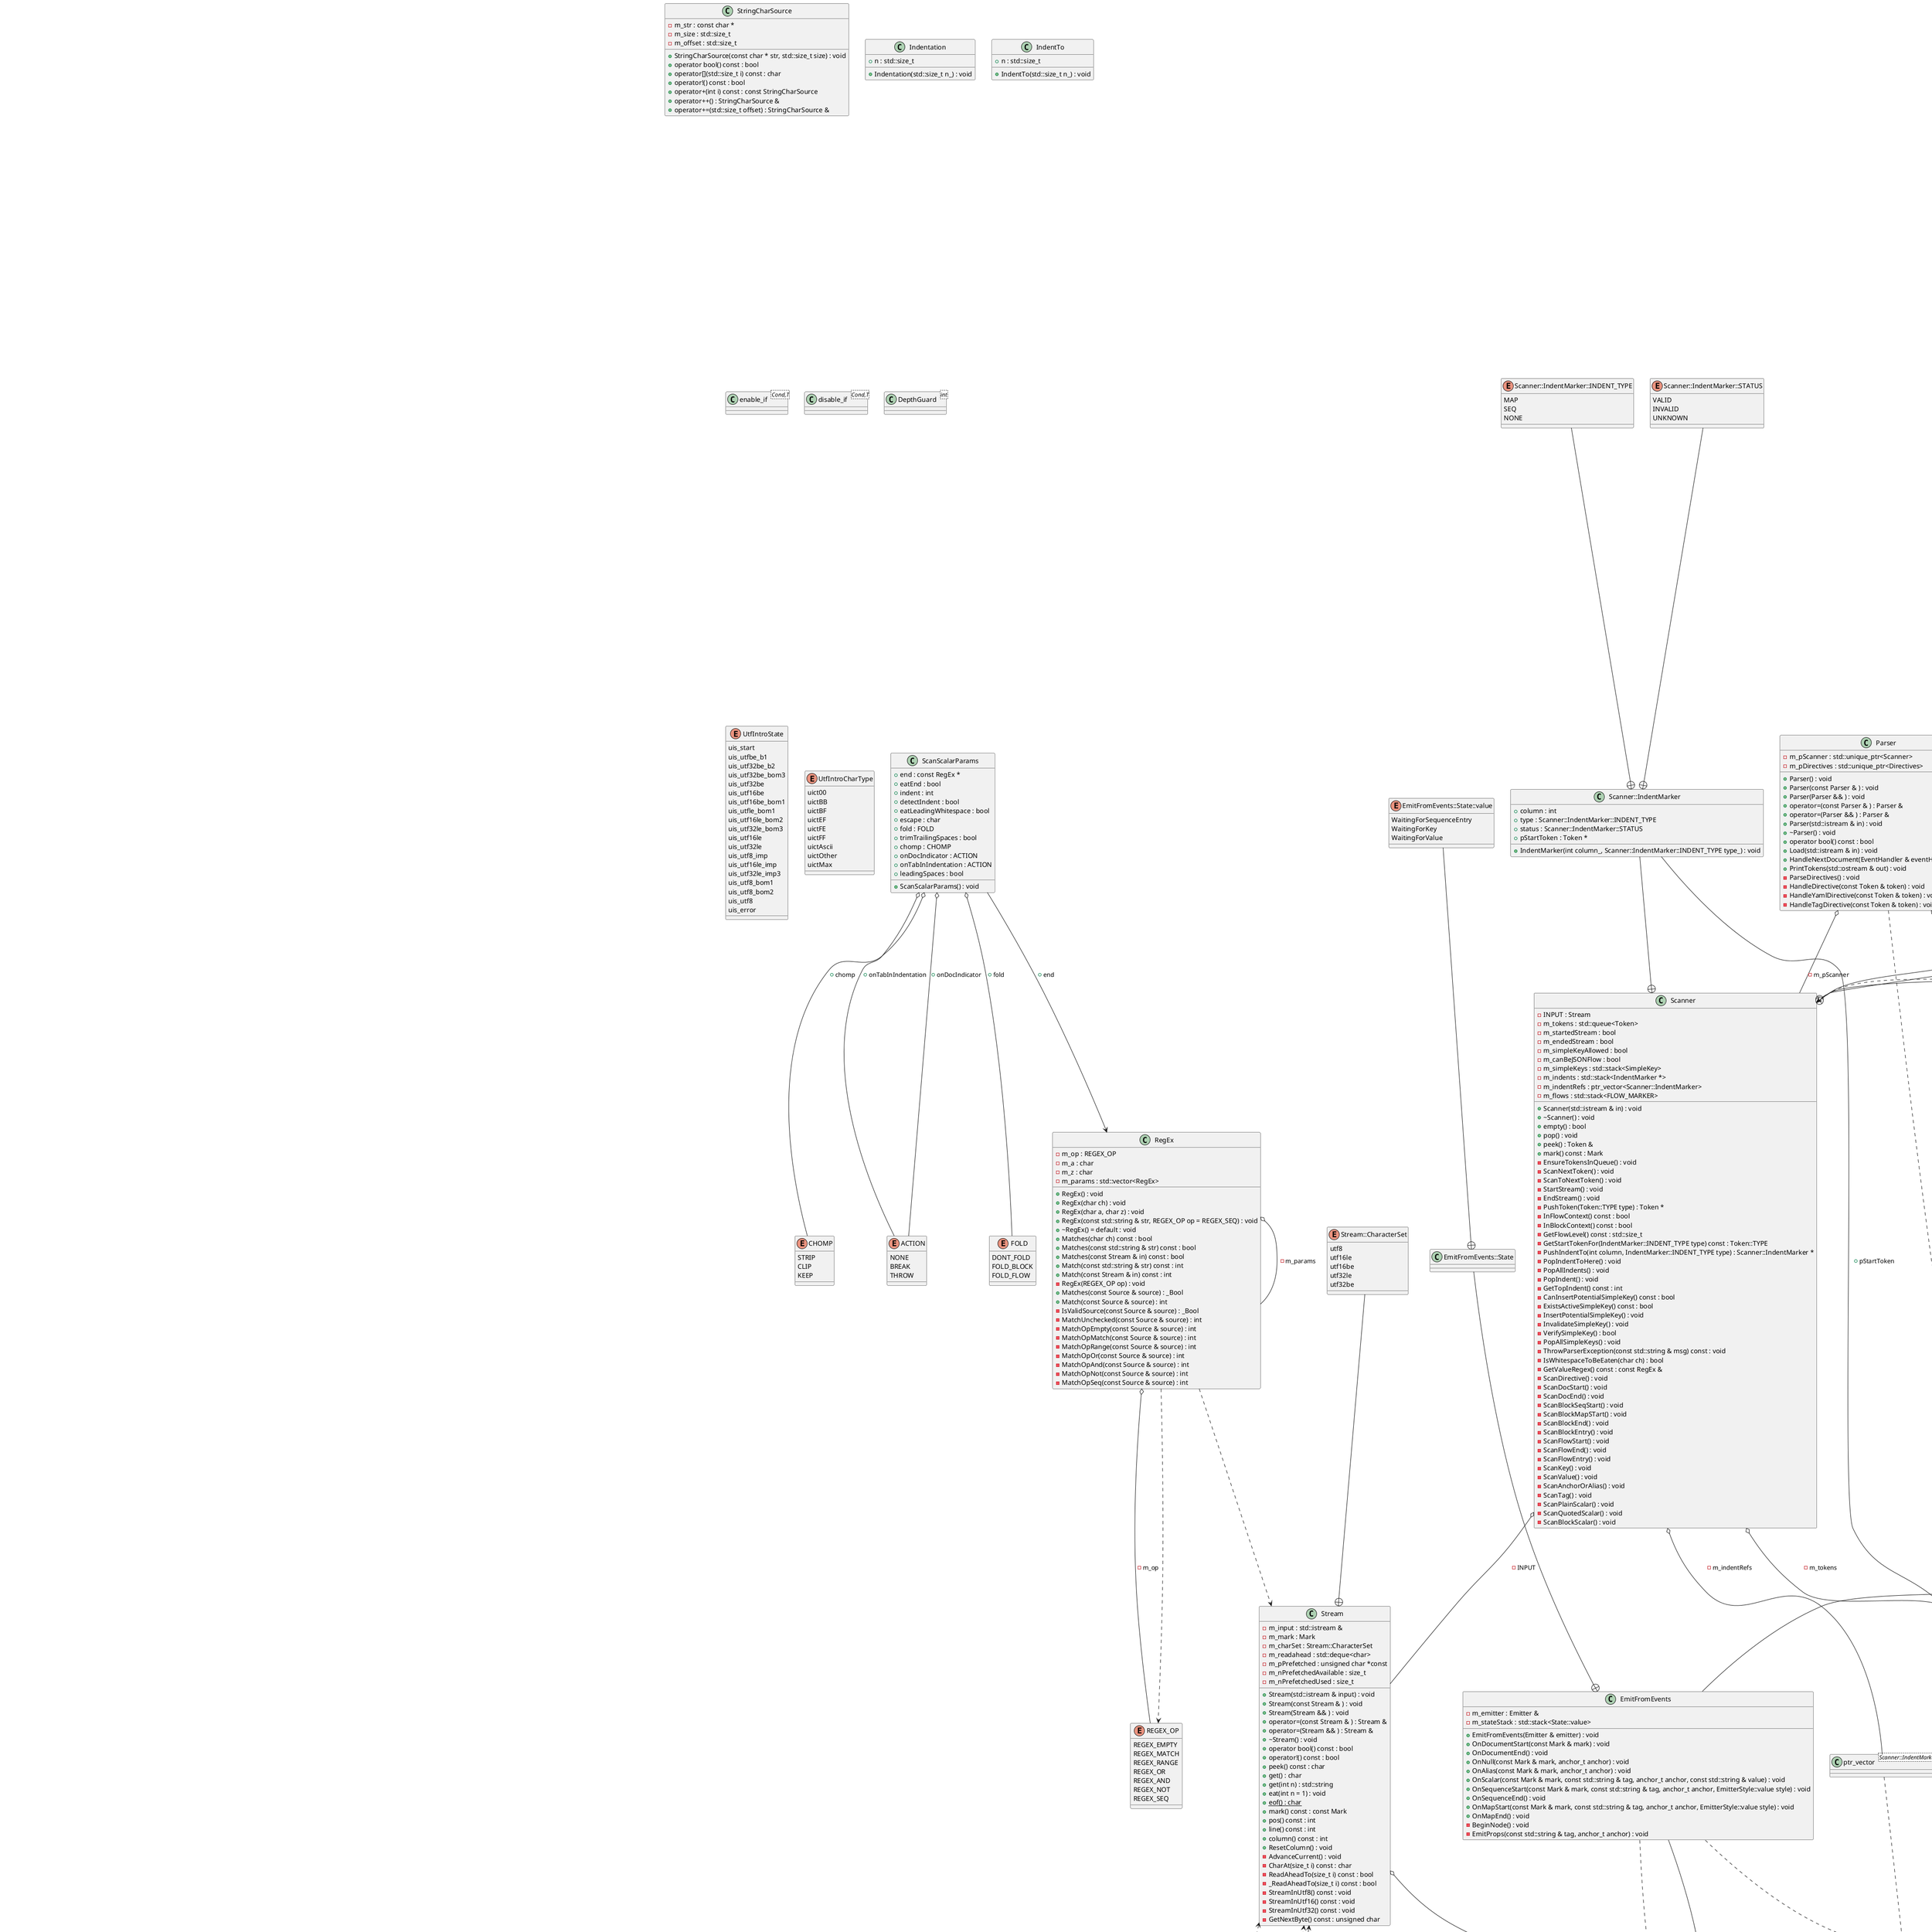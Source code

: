 @startuml
abstract "SettingChangeBase" as C_0001910171791833287068
abstract C_0001910171791833287068 [[https://github.com/jbeder/yaml-cpp/blob/0579ae3d976091d7d664aa9d2527e0d0cff25763/src/setting.h#L17{SettingChangeBase}]] {
+~SettingChangeBase() = default : void
{abstract} +pop() = 0 : void
}
class "Setting<T>" as C_0000386091791242056319
class C_0000386091791242056319 [[https://github.com/jbeder/yaml-cpp/blob/0579ae3d976091d7d664aa9d2527e0d0cff25763/src/setting.h#L24{Setting}]] {
+Setting<T>() : void
+Setting<T>(const T & value) : void
+get() const : const T
+set(const T & value) : std::unique_ptr<SettingChangeBase>
+restore(const Setting<T> & oldSetting) : void
-m_value : T [[[https://github.com/jbeder/yaml-cpp/blob/0579ae3d976091d7d664aa9d2527e0d0cff25763/src/setting.h#L34{m_value}]]]
}
class "SettingChange<T>" as C_0001129082404414301689
class C_0001129082404414301689 [[https://github.com/jbeder/yaml-cpp/blob/0579ae3d976091d7d664aa9d2527e0d0cff25763/src/setting.h#L38{SettingChange}]] {
+SettingChange<T>(Setting<T> * pSetting) : void
+SettingChange<T>(const SettingChange<T> & ) : void
+SettingChange<T>(SettingChange<T> && ) : void
+operator=(const SettingChange<T> & ) : SettingChange<T> &
+operator=(SettingChange<T> && ) : SettingChange<T> &
+pop() : void
-m_pCurSetting : Setting<T> * [[[https://github.com/jbeder/yaml-cpp/blob/0579ae3d976091d7d664aa9d2527e0d0cff25763/src/setting.h#L52{m_pCurSetting}]]]
-m_oldSetting : Setting<T> [[[https://github.com/jbeder/yaml-cpp/blob/0579ae3d976091d7d664aa9d2527e0d0cff25763/src/setting.h#L53{m_oldSetting}]]]
}
class "SettingChanges" as C_0001428022124569049639
class C_0001428022124569049639 [[https://github.com/jbeder/yaml-cpp/blob/0579ae3d976091d7d664aa9d2527e0d0cff25763/src/setting.h#L63{SettingChanges}]] {
+SettingChanges() : void
+SettingChanges(const SettingChanges & ) : void
+SettingChanges(SettingChanges && ) = default : void
+operator=(const SettingChanges & ) : SettingChanges &
+operator=(SettingChanges && rhs) : SettingChanges &
+~SettingChanges() : void
+clear() : void
+restore() : void
+push(std::unique_ptr<SettingChangeBase> pSettingChange) : void
-m_settingChanges : SettingChanges::setting_changes [[[https://github.com/jbeder/yaml-cpp/blob/0579ae3d976091d7d664aa9d2527e0d0cff25763/src/setting.h#L96{m_settingChanges}]]]
}
class "EmitterNodeType" as C_0002185404550880287762
class C_0002185404550880287762 [[https://github.com/jbeder/yaml-cpp/blob/0579ae3d976091d7d664aa9d2527e0d0cff25763/include/yaml-cpp/emitterdef.h#L11{EmitterNodeType}]] {
}
enum "EmitterNodeType::value" as C_0000505421237145416317
enum C_0000505421237145416317 [[https://github.com/jbeder/yaml-cpp/blob/0579ae3d976091d7d664aa9d2527e0d0cff25763/include/yaml-cpp/emitterdef.h#L12{EmitterNodeType##value}]] {
NoType
Property
Scalar
FlowSeq
BlockSeq
FlowMap
BlockMap
}
enum "EMITTER_MANIP" as C_0001612458995561194904
enum C_0001612458995561194904 [[https://github.com/jbeder/yaml-cpp/blob/0579ae3d976091d7d664aa9d2527e0d0cff25763/include/yaml-cpp/emittermanip.h#L13{EMITTER_MANIP}]] {
Auto
TagByKind
Newline
EmitNonAscii
EscapeNonAscii
EscapeAsJson
SingleQuoted
DoubleQuoted
Literal
LowerNull
UpperNull
CamelNull
TildeNull
YesNoBool
TrueFalseBool
OnOffBool
UpperCase
LowerCase
CamelCase
LongBool
ShortBool
Dec
Hex
Oct
BeginDoc
EndDoc
BeginSeq
EndSeq
Flow
Block
BeginMap
EndMap
Key
Value
LongKey
}
class "_Indent" as C_0001296628838183953483
class C_0001296628838183953483 [[https://github.com/jbeder/yaml-cpp/blob/0579ae3d976091d7d664aa9d2527e0d0cff25763/include/yaml-cpp/emittermanip.h#L72{_Indent}]] {
+_Indent(int value_) : void
+value : int [[[https://github.com/jbeder/yaml-cpp/blob/0579ae3d976091d7d664aa9d2527e0d0cff25763/include/yaml-cpp/emittermanip.h#L74{value}]]]
}
class "_Alias" as C_0000355476410563722083
class C_0000355476410563722083 [[https://github.com/jbeder/yaml-cpp/blob/0579ae3d976091d7d664aa9d2527e0d0cff25763/include/yaml-cpp/emittermanip.h#L79{_Alias}]] {
+_Alias(const std::string & content_) : void
+content : std::string [[[https://github.com/jbeder/yaml-cpp/blob/0579ae3d976091d7d664aa9d2527e0d0cff25763/include/yaml-cpp/emittermanip.h#L81{content}]]]
}
class "_Anchor" as C_0000353126470543906866
class C_0000353126470543906866 [[https://github.com/jbeder/yaml-cpp/blob/0579ae3d976091d7d664aa9d2527e0d0cff25763/include/yaml-cpp/emittermanip.h#L86{_Anchor}]] {
+_Anchor(const std::string & content_) : void
+content : std::string [[[https://github.com/jbeder/yaml-cpp/blob/0579ae3d976091d7d664aa9d2527e0d0cff25763/include/yaml-cpp/emittermanip.h#L88{content}]]]
}
class "_Tag" as C_0001303392760739606431
class C_0001303392760739606431 [[https://github.com/jbeder/yaml-cpp/blob/0579ae3d976091d7d664aa9d2527e0d0cff25763/include/yaml-cpp/emittermanip.h#L93{_Tag}]] {
+_Tag(const std::string & prefix_, const std::string & content_, Type::value type_) : void
+prefix : std::string [[[https://github.com/jbeder/yaml-cpp/blob/0579ae3d976091d7d664aa9d2527e0d0cff25763/include/yaml-cpp/emittermanip.h#L101{prefix}]]]
+content : std::string [[[https://github.com/jbeder/yaml-cpp/blob/0579ae3d976091d7d664aa9d2527e0d0cff25763/include/yaml-cpp/emittermanip.h#L102{content}]]]
+type : Type::value [[[https://github.com/jbeder/yaml-cpp/blob/0579ae3d976091d7d664aa9d2527e0d0cff25763/include/yaml-cpp/emittermanip.h#L103{type}]]]
}
class "_Tag::Type" as C_0000838527847401371059
class C_0000838527847401371059 [[https://github.com/jbeder/yaml-cpp/blob/0579ae3d976091d7d664aa9d2527e0d0cff25763/include/yaml-cpp/emittermanip.h#L94{_Tag##Type}]] {
}
enum "_Tag::Type::value" as C_0001794289575609316196
enum C_0001794289575609316196 [[https://github.com/jbeder/yaml-cpp/blob/0579ae3d976091d7d664aa9d2527e0d0cff25763/include/yaml-cpp/emittermanip.h#L95{_Tag##Type##value}]] {
Verbatim
PrimaryHandle
NamedHandle
}
class "_Comment" as C_0000580286262143804947
class C_0000580286262143804947 [[https://github.com/jbeder/yaml-cpp/blob/0579ae3d976091d7d664aa9d2527e0d0cff25763/include/yaml-cpp/emittermanip.h#L122{_Comment}]] {
+_Comment(const std::string & content_) : void
+content : std::string [[[https://github.com/jbeder/yaml-cpp/blob/0579ae3d976091d7d664aa9d2527e0d0cff25763/include/yaml-cpp/emittermanip.h#L124{content}]]]
}
class "_Precision" as C_0001092287104781775339
class C_0001092287104781775339 [[https://github.com/jbeder/yaml-cpp/blob/0579ae3d976091d7d664aa9d2527e0d0cff25763/include/yaml-cpp/emittermanip.h#L129{_Precision}]] {
+_Precision(int floatPrecision_, int doublePrecision_) : void
+floatPrecision : int [[[https://github.com/jbeder/yaml-cpp/blob/0579ae3d976091d7d664aa9d2527e0d0cff25763/include/yaml-cpp/emittermanip.h#L133{floatPrecision}]]]
+doublePrecision : int [[[https://github.com/jbeder/yaml-cpp/blob/0579ae3d976091d7d664aa9d2527e0d0cff25763/include/yaml-cpp/emittermanip.h#L134{doublePrecision}]]]
}
class "FmtScope" as C_0000827100704015978209
class C_0000827100704015978209 [[https://github.com/jbeder/yaml-cpp/blob/0579ae3d976091d7d664aa9d2527e0d0cff25763/src/emitterstate.h#L21{FmtScope}]] {
}
enum "FmtScope::value" as C_0001017585608131127078
enum C_0001017585608131127078 [[https://github.com/jbeder/yaml-cpp/blob/0579ae3d976091d7d664aa9d2527e0d0cff25763/src/emitterstate.h#L22{FmtScope##value}]] {
Local
Global
}
class "GroupType" as C_0001701924344473797309
class C_0001701924344473797309 [[https://github.com/jbeder/yaml-cpp/blob/0579ae3d976091d7d664aa9d2527e0d0cff25763/src/emitterstate.h#L24{GroupType}]] {
}
enum "GroupType::value" as C_0000479292529567022112
enum C_0000479292529567022112 [[https://github.com/jbeder/yaml-cpp/blob/0579ae3d976091d7d664aa9d2527e0d0cff25763/src/emitterstate.h#L25{GroupType##value}]] {
NoType
Seq
Map
}
class "FlowType" as C_0001141855841464630633
class C_0001141855841464630633 [[https://github.com/jbeder/yaml-cpp/blob/0579ae3d976091d7d664aa9d2527e0d0cff25763/src/emitterstate.h#L27{FlowType}]] {
}
enum "FlowType::value" as C_0001748154192163202778
enum C_0001748154192163202778 [[https://github.com/jbeder/yaml-cpp/blob/0579ae3d976091d7d664aa9d2527e0d0cff25763/src/emitterstate.h#L28{FlowType##value}]] {
NoType
Flow
Block
}
class "Setting<EMITTER_MANIP>" as C_0001633344960886461862
class C_0001633344960886461862 {
}
class "Setting<std::size_t>" as C_0000246193646981412477
class C_0000246193646981412477 {
}
class "EmitterState" as C_0001502605544403553579
class C_0001502605544403553579 [[https://github.com/jbeder/yaml-cpp/blob/0579ae3d976091d7d664aa9d2527e0d0cff25763/src/emitterstate.h#L31{EmitterState}]] {
+EmitterState() : void
+~EmitterState() : void
+good() const : bool
+GetLastError() const : const std::string
+SetError(const std::string & error) : void
+SetAnchor() : void
+SetAlias() : void
+SetTag() : void
+SetNonContent() : void
+SetLongKey() : void
+ForceFlow() : void
+StartedDoc() : void
+EndedDoc() : void
+StartedScalar() : void
+StartedGroup(GroupType::value type) : void
+EndedGroup(GroupType::value type) : void
+NextGroupType(GroupType::value type) const : EmitterNodeType::value
+CurGroupNodeType() const : EmitterNodeType::value
+CurGroupType() const : GroupType::value
+CurGroupFlowType() const : FlowType::value
+CurGroupIndent() const : std::size_t
+CurGroupChildCount() const : std::size_t
+CurGroupLongKey() const : bool
+LastIndent() const : std::size_t
+CurIndent() const : std::size_t
+HasAnchor() const : bool
+HasAlias() const : bool
+HasTag() const : bool
+HasBegunNode() const : bool
+HasBegunContent() const : bool
+ClearModifiedSettings() : void
+RestoreGlobalModifiedSettings() : void
+SetLocalValue(EMITTER_MANIP value) : void
+SetOutputCharset(EMITTER_MANIP value, FmtScope::value scope) : bool
+GetOutputCharset() const : EMITTER_MANIP
+SetStringFormat(EMITTER_MANIP value, FmtScope::value scope) : bool
+GetStringFormat() const : EMITTER_MANIP
+SetBoolFormat(EMITTER_MANIP value, FmtScope::value scope) : bool
+GetBoolFormat() const : EMITTER_MANIP
+SetBoolLengthFormat(EMITTER_MANIP value, FmtScope::value scope) : bool
+GetBoolLengthFormat() const : EMITTER_MANIP
+SetBoolCaseFormat(EMITTER_MANIP value, FmtScope::value scope) : bool
+GetBoolCaseFormat() const : EMITTER_MANIP
+SetNullFormat(EMITTER_MANIP value, FmtScope::value scope) : bool
+GetNullFormat() const : EMITTER_MANIP
+SetIntFormat(EMITTER_MANIP value, FmtScope::value scope) : bool
+GetIntFormat() const : EMITTER_MANIP
+SetIndent(std::size_t value, FmtScope::value scope) : bool
+GetIndent() const : std::size_t
+SetPreCommentIndent(std::size_t value, FmtScope::value scope) : bool
+GetPreCommentIndent() const : std::size_t
+SetPostCommentIndent(std::size_t value, FmtScope::value scope) : bool
+GetPostCommentIndent() const : std::size_t
+SetFlowType(GroupType::value groupType, EMITTER_MANIP value, FmtScope::value scope) : bool
+GetFlowType(GroupType::value groupType) const : EMITTER_MANIP
+SetMapKeyFormat(EMITTER_MANIP value, FmtScope::value scope) : bool
+GetMapKeyFormat() const : EMITTER_MANIP
+SetFloatPrecision(std::size_t value, FmtScope::value scope) : bool
+GetFloatPrecision() const : std::size_t
+SetDoublePrecision(std::size_t value, FmtScope::value scope) : bool
+GetDoublePrecision() const : std::size_t
-StartedNode() : void
-_Set(Setting<T> & fmt, T value, FmtScope::value scope) : void
-m_isGood : bool [[[https://github.com/jbeder/yaml-cpp/blob/0579ae3d976091d7d664aa9d2527e0d0cff25763/src/emitterstate.h#L131{m_isGood}]]]
-m_lastError : std::string [[[https://github.com/jbeder/yaml-cpp/blob/0579ae3d976091d7d664aa9d2527e0d0cff25763/src/emitterstate.h#L132{m_lastError}]]]
-m_charset : Setting<EMITTER_MANIP> [[[https://github.com/jbeder/yaml-cpp/blob/0579ae3d976091d7d664aa9d2527e0d0cff25763/src/emitterstate.h#L135{m_charset}]]]
-m_strFmt : Setting<EMITTER_MANIP> [[[https://github.com/jbeder/yaml-cpp/blob/0579ae3d976091d7d664aa9d2527e0d0cff25763/src/emitterstate.h#L136{m_strFmt}]]]
-m_boolFmt : Setting<EMITTER_MANIP> [[[https://github.com/jbeder/yaml-cpp/blob/0579ae3d976091d7d664aa9d2527e0d0cff25763/src/emitterstate.h#L137{m_boolFmt}]]]
-m_boolLengthFmt : Setting<EMITTER_MANIP> [[[https://github.com/jbeder/yaml-cpp/blob/0579ae3d976091d7d664aa9d2527e0d0cff25763/src/emitterstate.h#L138{m_boolLengthFmt}]]]
-m_boolCaseFmt : Setting<EMITTER_MANIP> [[[https://github.com/jbeder/yaml-cpp/blob/0579ae3d976091d7d664aa9d2527e0d0cff25763/src/emitterstate.h#L139{m_boolCaseFmt}]]]
-m_nullFmt : Setting<EMITTER_MANIP> [[[https://github.com/jbeder/yaml-cpp/blob/0579ae3d976091d7d664aa9d2527e0d0cff25763/src/emitterstate.h#L140{m_nullFmt}]]]
-m_intFmt : Setting<EMITTER_MANIP> [[[https://github.com/jbeder/yaml-cpp/blob/0579ae3d976091d7d664aa9d2527e0d0cff25763/src/emitterstate.h#L141{m_intFmt}]]]
-m_indent : Setting<std::size_t> [[[https://github.com/jbeder/yaml-cpp/blob/0579ae3d976091d7d664aa9d2527e0d0cff25763/src/emitterstate.h#L142{m_indent}]]]
-m_preCommentIndent : Setting<std::size_t> [[[https://github.com/jbeder/yaml-cpp/blob/0579ae3d976091d7d664aa9d2527e0d0cff25763/src/emitterstate.h#L143{m_preCommentIndent}]]]
-m_postCommentIndent : Setting<std::size_t> [[[https://github.com/jbeder/yaml-cpp/blob/0579ae3d976091d7d664aa9d2527e0d0cff25763/src/emitterstate.h#L143{m_postCommentIndent}]]]
-m_seqFmt : Setting<EMITTER_MANIP> [[[https://github.com/jbeder/yaml-cpp/blob/0579ae3d976091d7d664aa9d2527e0d0cff25763/src/emitterstate.h#L144{m_seqFmt}]]]
-m_mapFmt : Setting<EMITTER_MANIP> [[[https://github.com/jbeder/yaml-cpp/blob/0579ae3d976091d7d664aa9d2527e0d0cff25763/src/emitterstate.h#L145{m_mapFmt}]]]
-m_mapKeyFmt : Setting<EMITTER_MANIP> [[[https://github.com/jbeder/yaml-cpp/blob/0579ae3d976091d7d664aa9d2527e0d0cff25763/src/emitterstate.h#L146{m_mapKeyFmt}]]]
-m_floatPrecision : Setting<std::size_t> [[[https://github.com/jbeder/yaml-cpp/blob/0579ae3d976091d7d664aa9d2527e0d0cff25763/src/emitterstate.h#L147{m_floatPrecision}]]]
-m_doublePrecision : Setting<std::size_t> [[[https://github.com/jbeder/yaml-cpp/blob/0579ae3d976091d7d664aa9d2527e0d0cff25763/src/emitterstate.h#L148{m_doublePrecision}]]]
-m_modifiedSettings : SettingChanges [[[https://github.com/jbeder/yaml-cpp/blob/0579ae3d976091d7d664aa9d2527e0d0cff25763/src/emitterstate.h#L150{m_modifiedSettings}]]]
-m_globalModifiedSettings : SettingChanges [[[https://github.com/jbeder/yaml-cpp/blob/0579ae3d976091d7d664aa9d2527e0d0cff25763/src/emitterstate.h#L151{m_globalModifiedSettings}]]]
-m_groups : std::vector<std::unique_ptr<Group>> [[[https://github.com/jbeder/yaml-cpp/blob/0579ae3d976091d7d664aa9d2527e0d0cff25763/src/emitterstate.h#L189{m_groups}]]]
-m_curIndent : std::size_t [[[https://github.com/jbeder/yaml-cpp/blob/0579ae3d976091d7d664aa9d2527e0d0cff25763/src/emitterstate.h#L190{m_curIndent}]]]
-m_hasAnchor : bool [[[https://github.com/jbeder/yaml-cpp/blob/0579ae3d976091d7d664aa9d2527e0d0cff25763/src/emitterstate.h#L191{m_hasAnchor}]]]
-m_hasAlias : bool [[[https://github.com/jbeder/yaml-cpp/blob/0579ae3d976091d7d664aa9d2527e0d0cff25763/src/emitterstate.h#L192{m_hasAlias}]]]
-m_hasTag : bool [[[https://github.com/jbeder/yaml-cpp/blob/0579ae3d976091d7d664aa9d2527e0d0cff25763/src/emitterstate.h#L193{m_hasTag}]]]
-m_hasNonContent : bool [[[https://github.com/jbeder/yaml-cpp/blob/0579ae3d976091d7d664aa9d2527e0d0cff25763/src/emitterstate.h#L194{m_hasNonContent}]]]
-m_docCount : std::size_t [[[https://github.com/jbeder/yaml-cpp/blob/0579ae3d976091d7d664aa9d2527e0d0cff25763/src/emitterstate.h#L195{m_docCount}]]]
}
class "EmitterState::Group" as C_0001812967755753360029
class C_0001812967755753360029 [[https://github.com/jbeder/yaml-cpp/blob/0579ae3d976091d7d664aa9d2527e0d0cff25763/src/emitterstate.h#L153{EmitterState##Group}]] {
+Group(GroupType::value type_) : void
+NodeType() const : EmitterNodeType::value
+type : GroupType::value [[[https://github.com/jbeder/yaml-cpp/blob/0579ae3d976091d7d664aa9d2527e0d0cff25763/src/emitterstate.h#L162{type}]]]
+flowType : FlowType::value [[[https://github.com/jbeder/yaml-cpp/blob/0579ae3d976091d7d664aa9d2527e0d0cff25763/src/emitterstate.h#L163{flowType}]]]
+indent : std::size_t [[[https://github.com/jbeder/yaml-cpp/blob/0579ae3d976091d7d664aa9d2527e0d0cff25763/src/emitterstate.h#L164{indent}]]]
+childCount : std::size_t [[[https://github.com/jbeder/yaml-cpp/blob/0579ae3d976091d7d664aa9d2527e0d0cff25763/src/emitterstate.h#L165{childCount}]]]
+longKey : bool [[[https://github.com/jbeder/yaml-cpp/blob/0579ae3d976091d7d664aa9d2527e0d0cff25763/src/emitterstate.h#L166{longKey}]]]
+modifiedSettings : SettingChanges [[[https://github.com/jbeder/yaml-cpp/blob/0579ae3d976091d7d664aa9d2527e0d0cff25763/src/emitterstate.h#L168{modifiedSettings}]]]
}
class "ostream_wrapper" as C_0001980140328252034694
class C_0001980140328252034694 [[https://github.com/jbeder/yaml-cpp/blob/0579ae3d976091d7d664aa9d2527e0d0cff25763/include/yaml-cpp/ostream_wrapper.h#L16{ostream_wrapper}]] {
+ostream_wrapper() : void
+ostream_wrapper(std::ostream & stream) : void
+ostream_wrapper(const ostream_wrapper & ) : void
+ostream_wrapper(ostream_wrapper && ) : void
+operator=(const ostream_wrapper & ) : ostream_wrapper &
+operator=(ostream_wrapper && ) : ostream_wrapper &
+~ostream_wrapper() : void
+write(const std::string & str) : void
+write(const char * str, std::size_t size) : void
+set_comment() : void
+str() const : const char *
+row() const : std::size_t
+col() const : std::size_t
+pos() const : std::size_t
+comment() const : bool
-update_pos(char ch) : void
-m_buffer : std::vector<char> [[[https://github.com/jbeder/yaml-cpp/blob/0579ae3d976091d7d664aa9d2527e0d0cff25763/include/yaml-cpp/ostream_wrapper.h#L49{m_buffer}]]]
-m_pStream : std::ostream *const [[[https://github.com/jbeder/yaml-cpp/blob/0579ae3d976091d7d664aa9d2527e0d0cff25763/include/yaml-cpp/ostream_wrapper.h#L50{m_pStream}]]]
-m_pos : std::size_t [[[https://github.com/jbeder/yaml-cpp/blob/0579ae3d976091d7d664aa9d2527e0d0cff25763/include/yaml-cpp/ostream_wrapper.h#L52{m_pos}]]]
-m_row : std::size_t [[[https://github.com/jbeder/yaml-cpp/blob/0579ae3d976091d7d664aa9d2527e0d0cff25763/include/yaml-cpp/ostream_wrapper.h#L53{m_row}]]]
-m_col : std::size_t [[[https://github.com/jbeder/yaml-cpp/blob/0579ae3d976091d7d664aa9d2527e0d0cff25763/include/yaml-cpp/ostream_wrapper.h#L53{m_col}]]]
-m_comment : bool [[[https://github.com/jbeder/yaml-cpp/blob/0579ae3d976091d7d664aa9d2527e0d0cff25763/include/yaml-cpp/ostream_wrapper.h#L54{m_comment}]]]
}
class "StringFormat" as C_0001153454465562479601
class C_0001153454465562479601 [[https://github.com/jbeder/yaml-cpp/blob/0579ae3d976091d7d664aa9d2527e0d0cff25763/src/emitterutils.h#L23{StringFormat}]] {
}
enum "StringFormat::value" as C_0000285964061694780226
enum C_0000285964061694780226 [[https://github.com/jbeder/yaml-cpp/blob/0579ae3d976091d7d664aa9d2527e0d0cff25763/src/emitterutils.h#L24{StringFormat##value}]] {
Plain
SingleQuoted
DoubleQuoted
Literal
}
class "StringEscaping" as C_0000656339795039760617
class C_0000656339795039760617 [[https://github.com/jbeder/yaml-cpp/blob/0579ae3d976091d7d664aa9d2527e0d0cff25763/src/emitterutils.h#L27{StringEscaping}]] {
}
enum "StringEscaping::value" as C_0000487781795269888163
enum C_0000487781795269888163 [[https://github.com/jbeder/yaml-cpp/blob/0579ae3d976091d7d664aa9d2527e0d0cff25763/src/emitterutils.h#L28{StringEscaping##value}]] {
None
NonAscii
JSON
}
enum "REGEX_OP" as C_0000769917720959414190
enum C_0000769917720959414190 [[https://github.com/jbeder/yaml-cpp/blob/0579ae3d976091d7d664aa9d2527e0d0cff25763/src/regex_yaml.h#L18{REGEX_OP}]] {
REGEX_EMPTY
REGEX_MATCH
REGEX_RANGE
REGEX_OR
REGEX_AND
REGEX_NOT
REGEX_SEQ
}
class "RegEx" as C_0001472068993976147503
class C_0001472068993976147503 [[https://github.com/jbeder/yaml-cpp/blob/0579ae3d976091d7d664aa9d2527e0d0cff25763/src/regex_yaml.h#L31{RegEx}]] {
+RegEx() : void
+RegEx(char ch) : void
+RegEx(char a, char z) : void
+RegEx(const std::string & str, REGEX_OP op = REGEX_SEQ) : void
+~RegEx() = default : void
+Matches(char ch) const : bool
+Matches(const std::string & str) const : bool
+Matches(const Stream & in) const : bool
+Match(const std::string & str) const : int
+Match(const Stream & in) const : int
-RegEx(REGEX_OP op) : void
+Matches(const Source & source) : _Bool
+Match(const Source & source) : int
-IsValidSource(const Source & source) : _Bool
-MatchUnchecked(const Source & source) : int
-MatchOpEmpty(const Source & source) : int
-MatchOpMatch(const Source & source) : int
-MatchOpRange(const Source & source) : int
-MatchOpOr(const Source & source) : int
-MatchOpAnd(const Source & source) : int
-MatchOpNot(const Source & source) : int
-MatchOpSeq(const Source & source) : int
-m_op : REGEX_OP [[[https://github.com/jbeder/yaml-cpp/blob/0579ae3d976091d7d664aa9d2527e0d0cff25763/src/regex_yaml.h#L79{m_op}]]]
-m_a : char [[[https://github.com/jbeder/yaml-cpp/blob/0579ae3d976091d7d664aa9d2527e0d0cff25763/src/regex_yaml.h#L80{m_a}]]]
-m_z : char [[[https://github.com/jbeder/yaml-cpp/blob/0579ae3d976091d7d664aa9d2527e0d0cff25763/src/regex_yaml.h#L81{m_z}]]]
-m_params : std::vector<RegEx> [[[https://github.com/jbeder/yaml-cpp/blob/0579ae3d976091d7d664aa9d2527e0d0cff25763/src/regex_yaml.h#L82{m_params}]]]
}
class "Mark" as C_0000995347387003540375
class C_0000995347387003540375 [[https://github.com/jbeder/yaml-cpp/blob/0579ae3d976091d7d664aa9d2527e0d0cff25763/include/yaml-cpp/mark.h#L13{Mark}]] {
+Mark() : void
{static} +null_mark() : const Mark
+is_null() const : bool
-Mark(int pos_, int line_, int column_) : void
+pos : int [[[https://github.com/jbeder/yaml-cpp/blob/0579ae3d976091d7d664aa9d2527e0d0cff25763/include/yaml-cpp/mark.h#L20{pos}]]]
+line : int [[[https://github.com/jbeder/yaml-cpp/blob/0579ae3d976091d7d664aa9d2527e0d0cff25763/include/yaml-cpp/mark.h#L21{line}]]]
+column : int [[[https://github.com/jbeder/yaml-cpp/blob/0579ae3d976091d7d664aa9d2527e0d0cff25763/include/yaml-cpp/mark.h#L21{column}]]]
}
class "Stream" as C_0001683248745780477581
class C_0001683248745780477581 [[https://github.com/jbeder/yaml-cpp/blob/0579ae3d976091d7d664aa9d2527e0d0cff25763/src/stream.h#L22{Stream}]] {
+Stream(std::istream & input) : void
+Stream(const Stream & ) : void
+Stream(Stream && ) : void
+operator=(const Stream & ) : Stream &
+operator=(Stream && ) : Stream &
+~Stream() : void
+operator bool() const : bool
+operator!() const : bool
+peek() const : char
+get() : char
+get(int n) : std::string
+eat(int n = 1) : void
{static} +eof() : char
+mark() const : const Mark
+pos() const : int
+line() const : int
+column() const : int
+ResetColumn() : void
-AdvanceCurrent() : void
-CharAt(size_t i) const : char
-ReadAheadTo(size_t i) const : bool
-_ReadAheadTo(size_t i) const : bool
-StreamInUtf8() const : void
-StreamInUtf16() const : void
-StreamInUtf32() const : void
-GetNextByte() const : unsigned char
-m_input : std::istream & [[[https://github.com/jbeder/yaml-cpp/blob/0579ae3d976091d7d664aa9d2527e0d0cff25763/src/stream.h#L52{m_input}]]]
-m_mark : Mark [[[https://github.com/jbeder/yaml-cpp/blob/0579ae3d976091d7d664aa9d2527e0d0cff25763/src/stream.h#L53{m_mark}]]]
-m_charSet : Stream::CharacterSet [[[https://github.com/jbeder/yaml-cpp/blob/0579ae3d976091d7d664aa9d2527e0d0cff25763/src/stream.h#L55{m_charSet}]]]
-m_readahead : std::deque<char> [[[https://github.com/jbeder/yaml-cpp/blob/0579ae3d976091d7d664aa9d2527e0d0cff25763/src/stream.h#L56{m_readahead}]]]
-m_pPrefetched : unsigned char *const [[[https://github.com/jbeder/yaml-cpp/blob/0579ae3d976091d7d664aa9d2527e0d0cff25763/src/stream.h#L57{m_pPrefetched}]]]
-m_nPrefetchedAvailable : size_t [[[https://github.com/jbeder/yaml-cpp/blob/0579ae3d976091d7d664aa9d2527e0d0cff25763/src/stream.h#L58{m_nPrefetchedAvailable}]]]
-m_nPrefetchedUsed : size_t [[[https://github.com/jbeder/yaml-cpp/blob/0579ae3d976091d7d664aa9d2527e0d0cff25763/src/stream.h#L59{m_nPrefetchedUsed}]]]
}
enum "Stream::CharacterSet" as C_0002286195538636210064
enum C_0002286195538636210064 [[https://github.com/jbeder/yaml-cpp/blob/0579ae3d976091d7d664aa9d2527e0d0cff25763/src/stream.h#L50{Stream##CharacterSet}]] {
utf8
utf16le
utf16be
utf32le
utf32be
}
class "StreamCharSource" as C_0000945705104823587835
class C_0000945705104823587835 [[https://github.com/jbeder/yaml-cpp/blob/0579ae3d976091d7d664aa9d2527e0d0cff25763/src/streamcharsource.h#L16{StreamCharSource}]] {
+StreamCharSource(const Stream & stream) : void
+StreamCharSource(const StreamCharSource & source) = default : void
+StreamCharSource(StreamCharSource && ) = default : void
+operator=(const StreamCharSource & ) : StreamCharSource &
+operator=(StreamCharSource && ) : StreamCharSource &
+~StreamCharSource() = default : void
+operator bool() const : bool
+operator[](std::size_t i) const : char
+operator!() const : bool
+operator+(int i) const : const StreamCharSource
-m_offset : std::size_t [[[https://github.com/jbeder/yaml-cpp/blob/0579ae3d976091d7d664aa9d2527e0d0cff25763/src/streamcharsource.h#L32{m_offset}]]]
-m_stream : const Stream & [[[https://github.com/jbeder/yaml-cpp/blob/0579ae3d976091d7d664aa9d2527e0d0cff25763/src/streamcharsource.h#L33{m_stream}]]]
}
class "StringCharSource" as C_0000608952703815106471
class C_0000608952703815106471 [[https://github.com/jbeder/yaml-cpp/blob/0579ae3d976091d7d664aa9d2527e0d0cff25763/src/stringsource.h#L13{StringCharSource}]] {
+StringCharSource(const char * str, std::size_t size) : void
+operator bool() const : bool
+operator[](std::size_t i) const : char
+operator!() const : bool
+operator+(int i) const : const StringCharSource
+operator++() : StringCharSource &
+operator+=(std::size_t offset) : StringCharSource &
-m_str : const char * [[[https://github.com/jbeder/yaml-cpp/blob/0579ae3d976091d7d664aa9d2527e0d0cff25763/src/stringsource.h#L42{m_str}]]]
-m_size : std::size_t [[[https://github.com/jbeder/yaml-cpp/blob/0579ae3d976091d7d664aa9d2527e0d0cff25763/src/stringsource.h#L43{m_size}]]]
-m_offset : std::size_t [[[https://github.com/jbeder/yaml-cpp/blob/0579ae3d976091d7d664aa9d2527e0d0cff25763/src/stringsource.h#L44{m_offset}]]]
}
class "Indentation" as C_0001945446126476399895
class C_0001945446126476399895 [[https://github.com/jbeder/yaml-cpp/blob/0579ae3d976091d7d664aa9d2527e0d0cff25763/src/indentation.h#L16{Indentation}]] {
+Indentation(std::size_t n_) : void
+n : std::size_t [[[https://github.com/jbeder/yaml-cpp/blob/0579ae3d976091d7d664aa9d2527e0d0cff25763/src/indentation.h#L18{n}]]]
}
class "IndentTo" as C_0001172506744709099039
class C_0001172506744709099039 [[https://github.com/jbeder/yaml-cpp/blob/0579ae3d976091d7d664aa9d2527e0d0cff25763/src/indentation.h#L28{IndentTo}]] {
+IndentTo(std::size_t n_) : void
+n : std::size_t [[[https://github.com/jbeder/yaml-cpp/blob/0579ae3d976091d7d664aa9d2527e0d0cff25763/src/indentation.h#L30{n}]]]
}
class "Binary" as C_0001930889927817951945
class C_0001930889927817951945 [[https://github.com/jbeder/yaml-cpp/blob/0579ae3d976091d7d664aa9d2527e0d0cff25763/include/yaml-cpp/binary.h#L20{Binary}]] {
+Binary(const unsigned char * data_, std::size_t size_) : void
+Binary() : void
+Binary(const Binary & ) = default : void
+Binary(Binary && ) = default : void
+operator=(const Binary & ) = default : Binary &
+operator=(Binary && ) = default : Binary &
+owned() const : bool
+size() const : std::size_t
+data() const : const unsigned char *
+swap(std::vector<unsigned char> & rhs) : void
+operator==(const Binary & rhs) const : bool
+operator!=(const Binary & rhs) const : bool
-m_data : std::vector<unsigned char> [[[https://github.com/jbeder/yaml-cpp/blob/0579ae3d976091d7d664aa9d2527e0d0cff25763/include/yaml-cpp/binary.h#L65{m_data}]]]
-m_unownedData : const unsigned char * [[[https://github.com/jbeder/yaml-cpp/blob/0579ae3d976091d7d664aa9d2527e0d0cff25763/include/yaml-cpp/binary.h#L66{m_unownedData}]]]
-m_unownedSize : std::size_t [[[https://github.com/jbeder/yaml-cpp/blob/0579ae3d976091d7d664aa9d2527e0d0cff25763/include/yaml-cpp/binary.h#L67{m_unownedSize}]]]
}
class "_Null" as C_0000861594166492950058
class C_0000861594166492950058 [[https://github.com/jbeder/yaml-cpp/blob/0579ae3d976091d7d664aa9d2527e0d0cff25763/include/yaml-cpp/null.h#L16{_Null}]] {
}
class "Node" as C_0000468923953334398769
class C_0000468923953334398769 [[https://github.com/jbeder/yaml-cpp/blob/0579ae3d976091d7d664aa9d2527e0d0cff25763/include/yaml-cpp/null.h#L14{Node}]] {
+Node() : void
+Node(NodeType::value type) : void
+Node(const detail::iterator_value & rhs) : void
+Node(const Node & rhs) : void
+~Node() : void
+Mark() const : Mark
+Type() const : NodeType::value
+IsDefined() const : bool
+IsNull() const : bool
+IsScalar() const : bool
+IsSequence() const : bool
+IsMap() const : bool
+operator bool() const : bool
+operator!() const : bool
+Scalar() const : const std::string &
+Tag() const : const std::string &
+SetTag(const std::string & tag) : void
+Style() const : EmitterStyle::value
+SetStyle(EmitterStyle::value style) : void
+is(const Node & rhs) const : bool
+operator=(const Node & rhs) : Node &
+reset(const Node & rhs = Node()) : void
+size() const : std::size_t
+begin() const : Node::const_iterator
+begin() : Node::iterator
+end() const : Node::const_iterator
+end() : Node::iterator
+push_back(const Node & rhs) : void
+operator[](const Node & key) const : const Node
+operator[](const Node & key) : Node
+remove(const Node & key) : bool
-Node(Node::Zombie ) : void
-Node(Node::Zombie , const std::string & ) : void
-Node(detail::node & node, detail::shared_memory_holder pMemory) : void
-EnsureNodeExists() const : void
-Assign(const char * rhs) : void
-Assign(char * rhs) : void
-AssignData(const Node & rhs) : void
-AssignNode(const Node & rhs) : void
+Node(const T & rhs) : void
+as() : T
+as(const S & fallback) : T
+operator=(const T & rhs) : class Node &
+push_back(const T & rhs) : void
+operator[](const Key & key) : const class Node
+operator[](const Key & key) : class Node
+remove(const Key & key) : _Bool
+force_insert(const Key & key, const Value & value) : void
-Assign(const T & rhs) : void
-m_isValid : bool [[[https://github.com/jbeder/yaml-cpp/blob/0579ae3d976091d7d664aa9d2527e0d0cff25763/include/yaml-cpp/node/node.h#L133{m_isValid}]]]
-m_invalidKey : std::string [[[https://github.com/jbeder/yaml-cpp/blob/0579ae3d976091d7d664aa9d2527e0d0cff25763/include/yaml-cpp/node/node.h#L135{m_invalidKey}]]]
-m_pMemory : detail::shared_memory_holder [[[https://github.com/jbeder/yaml-cpp/blob/0579ae3d976091d7d664aa9d2527e0d0cff25763/include/yaml-cpp/node/node.h#L136{m_pMemory}]]]
-m_pNode : detail::node * [[[https://github.com/jbeder/yaml-cpp/blob/0579ae3d976091d7d664aa9d2527e0d0cff25763/include/yaml-cpp/node/node.h#L137{m_pNode}]]]
}
class "Version" as C_0000916292378924332724
class C_0000916292378924332724 [[https://github.com/jbeder/yaml-cpp/blob/0579ae3d976091d7d664aa9d2527e0d0cff25763/src/directives.h#L14{Version}]] {
+isDefault : bool [[[https://github.com/jbeder/yaml-cpp/blob/0579ae3d976091d7d664aa9d2527e0d0cff25763/src/directives.h#L15{isDefault}]]]
+major : int [[[https://github.com/jbeder/yaml-cpp/blob/0579ae3d976091d7d664aa9d2527e0d0cff25763/src/directives.h#L16{major}]]]
+minor : int [[[https://github.com/jbeder/yaml-cpp/blob/0579ae3d976091d7d664aa9d2527e0d0cff25763/src/directives.h#L16{minor}]]]
}
class "Directives" as C_0000019805786883680194
class C_0000019805786883680194 [[https://github.com/jbeder/yaml-cpp/blob/0579ae3d976091d7d664aa9d2527e0d0cff25763/src/directives.h#L19{Directives}]] {
+Directives() : void
+TranslateTagHandle(const std::string & handle) const : const std::string
+version : Version [[[https://github.com/jbeder/yaml-cpp/blob/0579ae3d976091d7d664aa9d2527e0d0cff25763/src/directives.h#L24{version}]]]
+tags : std::map<std::string,std::string> [[[https://github.com/jbeder/yaml-cpp/blob/0579ae3d976091d7d664aa9d2527e0d0cff25763/src/directives.h#L25{tags}]]]
}
class "ptr_vector<T>" as C_0002072964150805009912
class C_0002072964150805009912 [[https://github.com/jbeder/yaml-cpp/blob/0579ae3d976091d7d664aa9d2527e0d0cff25763/src/ptr_vector.h#L19{ptr_vector}]] {
+ptr_vector<T>() : void
+ptr_vector<T>(const ptr_vector<T> & ) : void
+ptr_vector<T>(ptr_vector<T> && ) = default : void
+operator=(const ptr_vector<T> & ) : ptr_vector<T> &
+operator=(ptr_vector<T> && ) = default : ptr_vector<T> &
+clear() : void
+size() const : std::size_t
+empty() const : bool
+push_back(std::unique_ptr<T> && t) : void
+operator[](std::size_t i) : T &
+operator[](std::size_t i) const : const T &
+back() : T &
+back() const : const T &
-m_data : std::vector<std::unique_ptr<T>> [[[https://github.com/jbeder/yaml-cpp/blob/0579ae3d976091d7d664aa9d2527e0d0cff25763/src/ptr_vector.h#L41{m_data}]]]
}
class "Token" as C_0001564552264813056718
class C_0001564552264813056718 [[https://github.com/jbeder/yaml-cpp/blob/0579ae3d976091d7d664aa9d2527e0d0cff25763/src/token.h#L23{Token}]] {
+Token(Token::TYPE type_, const Mark & mark_) : void
+status : Token::STATUS [[[https://github.com/jbeder/yaml-cpp/blob/0579ae3d976091d7d664aa9d2527e0d0cff25763/src/token.h#L61{status}]]]
+type : Token::TYPE [[[https://github.com/jbeder/yaml-cpp/blob/0579ae3d976091d7d664aa9d2527e0d0cff25763/src/token.h#L62{type}]]]
+mark : Mark [[[https://github.com/jbeder/yaml-cpp/blob/0579ae3d976091d7d664aa9d2527e0d0cff25763/src/token.h#L63{mark}]]]
+value : std::string [[[https://github.com/jbeder/yaml-cpp/blob/0579ae3d976091d7d664aa9d2527e0d0cff25763/src/token.h#L64{value}]]]
+params : std::vector<std::string> [[[https://github.com/jbeder/yaml-cpp/blob/0579ae3d976091d7d664aa9d2527e0d0cff25763/src/token.h#L65{params}]]]
+data : int [[[https://github.com/jbeder/yaml-cpp/blob/0579ae3d976091d7d664aa9d2527e0d0cff25763/src/token.h#L66{data}]]]
}
enum "Token::STATUS" as C_0000485592040653951563
enum C_0000485592040653951563 [[https://github.com/jbeder/yaml-cpp/blob/0579ae3d976091d7d664aa9d2527e0d0cff25763/src/token.h#L25{Token##STATUS}]] {
VALID
INVALID
UNVERIFIED
}
enum "Token::TYPE" as C_0000248922907815476606
enum C_0000248922907815476606 [[https://github.com/jbeder/yaml-cpp/blob/0579ae3d976091d7d664aa9d2527e0d0cff25763/src/token.h#L26{Token##TYPE}]] {
DIRECTIVE
DOC_START
DOC_END
BLOCK_SEQ_START
BLOCK_MAP_START
BLOCK_SEQ_END
BLOCK_MAP_END
BLOCK_ENTRY
FLOW_SEQ_START
FLOW_MAP_START
FLOW_SEQ_END
FLOW_MAP_END
FLOW_MAP_COMPACT
FLOW_ENTRY
KEY
VALUE
ANCHOR
ALIAS
TAG
PLAIN_SCALAR
NON_PLAIN_SCALAR
}
class "ptr_vector<Scanner::IndentMarker>" as C_0002155549371089620159
class C_0002155549371089620159 {
}
class "Scanner" as C_0000703998907572924569
class C_0000703998907572924569 [[https://github.com/jbeder/yaml-cpp/blob/0579ae3d976091d7d664aa9d2527e0d0cff25763/src/scanner.h#L30{A scanner transforms a stream of characters into a stream of tokens.}]] {
+Scanner(std::istream & in) : void
+~Scanner() : void
+empty() : bool
+pop() : void
+peek() : Token &
+mark() const : Mark
-EnsureTokensInQueue() : void
-ScanNextToken() : void
-ScanToNextToken() : void
-StartStream() : void
-EndStream() : void
-PushToken(Token::TYPE type) : Token *
-InFlowContext() const : bool
-InBlockContext() const : bool
-GetFlowLevel() const : std::size_t
-GetStartTokenFor(IndentMarker::INDENT_TYPE type) const : Token::TYPE
-PushIndentTo(int column, IndentMarker::INDENT_TYPE type) : Scanner::IndentMarker *
-PopIndentToHere() : void
-PopAllIndents() : void
-PopIndent() : void
-GetTopIndent() const : int
-CanInsertPotentialSimpleKey() const : bool
-ExistsActiveSimpleKey() const : bool
-InsertPotentialSimpleKey() : void
-InvalidateSimpleKey() : void
-VerifySimpleKey() : bool
-PopAllSimpleKeys() : void
-ThrowParserException(const std::string & msg) const : void
-IsWhitespaceToBeEaten(char ch) : bool
-GetValueRegex() const : const RegEx &
-ScanDirective() : void
-ScanDocStart() : void
-ScanDocEnd() : void
-ScanBlockSeqStart() : void
-ScanBlockMapSTart() : void
-ScanBlockEnd() : void
-ScanBlockEntry() : void
-ScanFlowStart() : void
-ScanFlowEnd() : void
-ScanFlowEntry() : void
-ScanKey() : void
-ScanValue() : void
-ScanAnchorOrAlias() : void
-ScanTag() : void
-ScanPlainScalar() : void
-ScanQuotedScalar() : void
-ScanBlockScalar() : void
-INPUT : Stream [[[https://github.com/jbeder/yaml-cpp/blob/0579ae3d976091d7d664aa9d2527e0d0cff25763/src/scanner.h#L174{INPUT}]]]
-m_tokens : std::queue<Token> [[[https://github.com/jbeder/yaml-cpp/blob/0579ae3d976091d7d664aa9d2527e0d0cff25763/src/scanner.h#L177{m_tokens}]]]
-m_startedStream : bool [[[https://github.com/jbeder/yaml-cpp/blob/0579ae3d976091d7d664aa9d2527e0d0cff25763/src/scanner.h#L180{m_startedStream}]]]
-m_endedStream : bool [[[https://github.com/jbeder/yaml-cpp/blob/0579ae3d976091d7d664aa9d2527e0d0cff25763/src/scanner.h#L180{m_endedStream}]]]
-m_simpleKeyAllowed : bool [[[https://github.com/jbeder/yaml-cpp/blob/0579ae3d976091d7d664aa9d2527e0d0cff25763/src/scanner.h#L181{m_simpleKeyAllowed}]]]
-m_canBeJSONFlow : bool [[[https://github.com/jbeder/yaml-cpp/blob/0579ae3d976091d7d664aa9d2527e0d0cff25763/src/scanner.h#L182{m_canBeJSONFlow}]]]
-m_simpleKeys : std::stack<SimpleKey> [[[https://github.com/jbeder/yaml-cpp/blob/0579ae3d976091d7d664aa9d2527e0d0cff25763/src/scanner.h#L183{m_simpleKeys}]]]
-m_indents : std::stack<IndentMarker *> [[[https://github.com/jbeder/yaml-cpp/blob/0579ae3d976091d7d664aa9d2527e0d0cff25763/src/scanner.h#L184{m_indents}]]]
-m_indentRefs : ptr_vector<Scanner::IndentMarker> [[[https://github.com/jbeder/yaml-cpp/blob/0579ae3d976091d7d664aa9d2527e0d0cff25763/src/scanner.h#L185{m_indentRefs}]]]
-m_flows : std::stack<FLOW_MARKER> [[[https://github.com/jbeder/yaml-cpp/blob/0579ae3d976091d7d664aa9d2527e0d0cff25763/src/scanner.h#L186{m_flows}]]]
}
class "Scanner::IndentMarker" as C_0001021220694770814956
class C_0001021220694770814956 [[https://github.com/jbeder/yaml-cpp/blob/0579ae3d976091d7d664aa9d2527e0d0cff25763/src/scanner.h#L48{Scanner##IndentMarker}]] {
+IndentMarker(int column_, Scanner::IndentMarker::INDENT_TYPE type_) : void
+column : int [[[https://github.com/jbeder/yaml-cpp/blob/0579ae3d976091d7d664aa9d2527e0d0cff25763/src/scanner.h#L54{column}]]]
+type : Scanner::IndentMarker::INDENT_TYPE [[[https://github.com/jbeder/yaml-cpp/blob/0579ae3d976091d7d664aa9d2527e0d0cff25763/src/scanner.h#L55{type}]]]
+status : Scanner::IndentMarker::STATUS [[[https://github.com/jbeder/yaml-cpp/blob/0579ae3d976091d7d664aa9d2527e0d0cff25763/src/scanner.h#L56{status}]]]
+pStartToken : Token * [[[https://github.com/jbeder/yaml-cpp/blob/0579ae3d976091d7d664aa9d2527e0d0cff25763/src/scanner.h#L57{pStartToken}]]]
}
enum "Scanner::IndentMarker::INDENT_TYPE" as C_0000907174879985079126
enum C_0000907174879985079126 [[https://github.com/jbeder/yaml-cpp/blob/0579ae3d976091d7d664aa9d2527e0d0cff25763/src/scanner.h#L49{Scanner##IndentMarker##INDENT_TYPE}]] {
MAP
SEQ
NONE
}
enum "Scanner::IndentMarker::STATUS" as C_0001119972564326877624
enum C_0001119972564326877624 [[https://github.com/jbeder/yaml-cpp/blob/0579ae3d976091d7d664aa9d2527e0d0cff25763/src/scanner.h#L50{Scanner##IndentMarker##STATUS}]] {
VALID
INVALID
UNKNOWN
}
enum "Scanner::FLOW_MARKER" as C_0000193662147485277371
enum C_0000193662147485277371 [[https://github.com/jbeder/yaml-cpp/blob/0579ae3d976091d7d664aa9d2527e0d0cff25763/src/scanner.h#L60{Scanner##FLOW_MARKER}]] {
FLOW_MAP
FLOW_SEQ
}
class "Scanner::SimpleKey" as C_0002137447788567599934
class C_0002137447788567599934 [[https://github.com/jbeder/yaml-cpp/blob/0579ae3d976091d7d664aa9d2527e0d0cff25763/src/scanner.h#L141{Scanner##SimpleKey}]] {
+SimpleKey(const Mark & mark_, std::size_t flowLevel_) : void
+Validate() : void
+Invalidate() : void
+mark : Mark [[[https://github.com/jbeder/yaml-cpp/blob/0579ae3d976091d7d664aa9d2527e0d0cff25763/src/scanner.h#L147{mark}]]]
+flowLevel : std::size_t [[[https://github.com/jbeder/yaml-cpp/blob/0579ae3d976091d7d664aa9d2527e0d0cff25763/src/scanner.h#L148{flowLevel}]]]
+pIndent : Scanner::IndentMarker * [[[https://github.com/jbeder/yaml-cpp/blob/0579ae3d976091d7d664aa9d2527e0d0cff25763/src/scanner.h#L149{pIndent}]]]
+pMapStart : Token * [[[https://github.com/jbeder/yaml-cpp/blob/0579ae3d976091d7d664aa9d2527e0d0cff25763/src/scanner.h#L150{pMapStart}]]]
+pKey : Token * [[[https://github.com/jbeder/yaml-cpp/blob/0579ae3d976091d7d664aa9d2527e0d0cff25763/src/scanner.h#L150{pKey}]]]
}
class "SingleDocParser" as C_0002059291412665213837
class C_0002059291412665213837 [[https://github.com/jbeder/yaml-cpp/blob/0579ae3d976091d7d664aa9d2527e0d0cff25763/src/singledocparser.h#L26{SingleDocParser}]] {
+SingleDocParser(Scanner & scanner, const Directives & directives) : void
+SingleDocParser(const SingleDocParser & ) : void
+SingleDocParser(SingleDocParser && ) : void
+operator=(const SingleDocParser & ) : SingleDocParser &
+operator=(SingleDocParser && ) : SingleDocParser &
+~SingleDocParser() : void
+HandleDocument(EventHandler & eventHandler) : void
-HandleNode(EventHandler & eventHandler) : void
-HandleSequence(EventHandler & eventHandler) : void
-HandleBlockSequence(EventHandler & eventHandler) : void
-HandleFlowSequence(EventHandler & eventHandler) : void
-HandleMap(EventHandler & eventHandler) : void
-HandleBlockMap(EventHandler & eventHandler) : void
-HandleFlowMap(EventHandler & eventHandler) : void
-HandleCompactMap(EventHandler & eventHandler) : void
-HandleCompactMapWithNoKey(EventHandler & eventHandler) : void
-ParseProperties(std::string & tag, anchor_t & anchor, std::string & anchor_name) : void
-ParseTag(std::string & tag) : void
-ParseAnchor(anchor_t & anchor, std::string & anchor_name) : void
-RegisterAnchor(const std::string & name) : anchor_t
-LookupAnchor(const Mark & mark, const std::string & name) const : anchor_t
-depth : int [[[https://github.com/jbeder/yaml-cpp/blob/0579ae3d976091d7d664aa9d2527e0d0cff25763/src/singledocparser.h#L59{depth}]]]
-m_scanner : Scanner & [[[https://github.com/jbeder/yaml-cpp/blob/0579ae3d976091d7d664aa9d2527e0d0cff25763/src/singledocparser.h#L60{m_scanner}]]]
-m_directives : const Directives & [[[https://github.com/jbeder/yaml-cpp/blob/0579ae3d976091d7d664aa9d2527e0d0cff25763/src/singledocparser.h#L61{m_directives}]]]
-m_pCollectionStack : std::unique_ptr<CollectionStack> [[[https://github.com/jbeder/yaml-cpp/blob/0579ae3d976091d7d664aa9d2527e0d0cff25763/src/singledocparser.h#L62{m_pCollectionStack}]]]
-m_anchors : SingleDocParser::Anchors [[[https://github.com/jbeder/yaml-cpp/blob/0579ae3d976091d7d664aa9d2527e0d0cff25763/src/singledocparser.h#L65{m_anchors}]]]
-m_curAnchor : anchor_t [[[https://github.com/jbeder/yaml-cpp/blob/0579ae3d976091d7d664aa9d2527e0d0cff25763/src/singledocparser.h#L67{m_curAnchor}]]]
}
class "enable_if_c<_Bool,T>" as C_0001690218893999580597
class C_0001690218893999580597 [[https://github.com/jbeder/yaml-cpp/blob/0579ae3d976091d7d664aa9d2527e0d0cff25763/include/yaml-cpp/traits.h#L86{enable_if_c}]] {
}
class "enable_if_c<0,T>" as C_0000160817464522972236
class C_0000160817464522972236 [[https://github.com/jbeder/yaml-cpp/blob/0579ae3d976091d7d664aa9d2527e0d0cff25763/include/yaml-cpp/traits.h#L91{enable_if_c}]] {
}
class "enable_if<Cond,T>" as C_0001242999396194102320
class C_0001242999396194102320 [[https://github.com/jbeder/yaml-cpp/blob/0579ae3d976091d7d664aa9d2527e0d0cff25763/include/yaml-cpp/traits.h#L94{enable_if}]] {
}
class "disable_if_c<_Bool,T>" as C_0002092096575045554004
class C_0002092096575045554004 [[https://github.com/jbeder/yaml-cpp/blob/0579ae3d976091d7d664aa9d2527e0d0cff25763/include/yaml-cpp/traits.h#L97{disable_if_c}]] {
}
class "disable_if_c<1,T>" as C_0000549582080259159149
class C_0000549582080259159149 [[https://github.com/jbeder/yaml-cpp/blob/0579ae3d976091d7d664aa9d2527e0d0cff25763/include/yaml-cpp/traits.h#L102{disable_if_c}]] {
}
class "disable_if<Cond,T>" as C_0000492957672946229758
class C_0000492957672946229758 [[https://github.com/jbeder/yaml-cpp/blob/0579ae3d976091d7d664aa9d2527e0d0cff25763/include/yaml-cpp/traits.h#L105{disable_if}]] {
}
class "Exception" as C_0001806616961024762883
class C_0001806616961024762883 [[https://github.com/jbeder/yaml-cpp/blob/0579ae3d976091d7d664aa9d2527e0d0cff25763/include/yaml-cpp/exceptions.h#L153{Exception}]] {
+Exception(const Mark & mark_, const std::string & msg_) : void
+~Exception() : void
+Exception(const Exception & ) = default : void
{static} -build_what(const Mark & mark, const std::string & msg) : const std::string
+mark : Mark [[[https://github.com/jbeder/yaml-cpp/blob/0579ae3d976091d7d664aa9d2527e0d0cff25763/include/yaml-cpp/exceptions.h#L161{mark}]]]
+msg : std::string [[[https://github.com/jbeder/yaml-cpp/blob/0579ae3d976091d7d664aa9d2527e0d0cff25763/include/yaml-cpp/exceptions.h#L162{msg}]]]
}
class "ParserException" as C_0000063170026261954511
class C_0000063170026261954511 [[https://github.com/jbeder/yaml-cpp/blob/0579ae3d976091d7d664aa9d2527e0d0cff25763/include/yaml-cpp/exceptions.h#L178{ParserException}]] {
+ParserException(const Mark & mark_, const std::string & msg_) : void
+ParserException(const ParserException & ) = default : void
+~ParserException() : void
}
class "RepresentationException" as C_0002299758742766135134
class C_0002299758742766135134 [[https://github.com/jbeder/yaml-cpp/blob/0579ae3d976091d7d664aa9d2527e0d0cff25763/include/yaml-cpp/exceptions.h#L186{RepresentationException}]] {
+RepresentationException(const Mark & mark_, const std::string & msg_) : void
+RepresentationException(const RepresentationException & ) = default : void
+~RepresentationException() : void
}
class "InvalidScalar" as C_0000538617909603048847
class C_0000538617909603048847 [[https://github.com/jbeder/yaml-cpp/blob/0579ae3d976091d7d664aa9d2527e0d0cff25763/include/yaml-cpp/exceptions.h#L195{InvalidScalar}]] {
+InvalidScalar(const Mark & mark_) : void
+InvalidScalar(const InvalidScalar & ) = default : void
+~InvalidScalar() : void
}
class "KeyNotFound" as C_0001607428935741126174
class C_0001607428935741126174 [[https://github.com/jbeder/yaml-cpp/blob/0579ae3d976091d7d664aa9d2527e0d0cff25763/include/yaml-cpp/exceptions.h#L203{KeyNotFound}]] {
+KeyNotFound(const KeyNotFound & ) = default : void
+~KeyNotFound() : void
+KeyNotFound(const Mark & mark_, const T & key_) : void
}
class "TypedKeyNotFound<T>" as C_0000719271899312854342
class C_0000719271899312854342 [[https://github.com/jbeder/yaml-cpp/blob/0579ae3d976091d7d664aa9d2527e0d0cff25763/include/yaml-cpp/exceptions.h#L214{TypedKeyNotFound}]] {
+TypedKeyNotFound<T>(const Mark & mark_, const T & key_) : void
+~TypedKeyNotFound<T>() = default : void
+key : T [[[https://github.com/jbeder/yaml-cpp/blob/0579ae3d976091d7d664aa9d2527e0d0cff25763/include/yaml-cpp/exceptions.h#L220{key}]]]
}
class "InvalidNode" as C_0000876999995145843477
class C_0000876999995145843477 [[https://github.com/jbeder/yaml-cpp/blob/0579ae3d976091d7d664aa9d2527e0d0cff25763/include/yaml-cpp/exceptions.h#L229{InvalidNode}]] {
+InvalidNode(const std::string & key) : void
+InvalidNode(const InvalidNode & ) = default : void
+~InvalidNode() : void
}
class "BadConversion" as C_0001845328967341282059
class C_0001845328967341282059 [[https://github.com/jbeder/yaml-cpp/blob/0579ae3d976091d7d664aa9d2527e0d0cff25763/include/yaml-cpp/exceptions.h#L238{BadConversion}]] {
+BadConversion(const Mark & mark_) : void
+BadConversion(const BadConversion & ) = default : void
+~BadConversion() : void
}
class "TypedBadConversion<T>" as C_0001280350484708093885
class C_0001280350484708093885 [[https://github.com/jbeder/yaml-cpp/blob/0579ae3d976091d7d664aa9d2527e0d0cff25763/include/yaml-cpp/exceptions.h#L247{TypedBadConversion}]] {
+TypedBadConversion<T>(const Mark & mark_) : void
}
class "BadDereference" as C_0000367186276281512337
class C_0000367186276281512337 [[https://github.com/jbeder/yaml-cpp/blob/0579ae3d976091d7d664aa9d2527e0d0cff25763/include/yaml-cpp/exceptions.h#L252{BadDereference}]] {
+BadDereference() : void
+BadDereference(const BadDereference & ) = default : void
+~BadDereference() : void
}
class "BadSubscript" as C_0001657053573119450854
class C_0001657053573119450854 [[https://github.com/jbeder/yaml-cpp/blob/0579ae3d976091d7d664aa9d2527e0d0cff25763/include/yaml-cpp/exceptions.h#L260{BadSubscript}]] {
+BadSubscript(const BadSubscript & ) = default : void
+~BadSubscript() : void
+BadSubscript(const Mark & mark_, const Key & key) : void
}
class "BadPushback" as C_0001176863357377831267
class C_0001176863357377831267 [[https://github.com/jbeder/yaml-cpp/blob/0579ae3d976091d7d664aa9d2527e0d0cff25763/include/yaml-cpp/exceptions.h#L269{BadPushback}]] {
+BadPushback() : void
+BadPushback(const BadPushback & ) = default : void
+~BadPushback() : void
}
class "BadInsert" as C_0001675143464585039615
class C_0001675143464585039615 [[https://github.com/jbeder/yaml-cpp/blob/0579ae3d976091d7d664aa9d2527e0d0cff25763/include/yaml-cpp/exceptions.h#L277{BadInsert}]] {
+BadInsert() : void
+BadInsert(const BadInsert & ) = default : void
+~BadInsert() : void
}
class "EmitterException" as C_0000055301464881407088
class C_0000055301464881407088 [[https://github.com/jbeder/yaml-cpp/blob/0579ae3d976091d7d664aa9d2527e0d0cff25763/include/yaml-cpp/exceptions.h#L285{EmitterException}]] {
+EmitterException(const std::string & msg_) : void
+EmitterException(const EmitterException & ) = default : void
+~EmitterException() : void
}
class "BadFile" as C_0000893995910824076006
class C_0000893995910824076006 [[https://github.com/jbeder/yaml-cpp/blob/0579ae3d976091d7d664aa9d2527e0d0cff25763/include/yaml-cpp/exceptions.h#L293{BadFile}]] {
+BadFile(const std::string & filename) : void
+BadFile(const BadFile & ) = default : void
+~BadFile() : void
}
class "Parser" as C_0001805280762038674196
class C_0001805280762038674196 [[https://github.com/jbeder/yaml-cpp/blob/0579ae3d976091d7d664aa9d2527e0d0cff25763/include/yaml-cpp/parser.h#L26{A parser turns a stream of bytes into one stream of "events" per YAML  document in the input stream.}]] {
+Parser() : void
+Parser(const Parser & ) : void
+Parser(Parser && ) : void
+operator=(const Parser & ) : Parser &
+operator=(Parser && ) : Parser &
+Parser(std::istream & in) : void
+~Parser() : void
+operator bool() const : bool
+Load(std::istream & in) : void
+HandleNextDocument(EventHandler & eventHandler) : bool
+PrintTokens(std::ostream & out) : void
-ParseDirectives() : void
-HandleDirective(const Token & token) : void
-HandleYamlDirective(const Token & token) : void
-HandleTagDirective(const Token & token) : void
-m_pScanner : std::unique_ptr<Scanner> [[[https://github.com/jbeder/yaml-cpp/blob/0579ae3d976091d7d664aa9d2527e0d0cff25763/include/yaml-cpp/parser.h#L85{m_pScanner}]]]
-m_pDirectives : std::unique_ptr<Directives> [[[https://github.com/jbeder/yaml-cpp/blob/0579ae3d976091d7d664aa9d2527e0d0cff25763/include/yaml-cpp/parser.h#L86{m_pDirectives}]]]
}
class "CollectionStack" as C_0000834633934585374300
class C_0000834633934585374300 [[https://github.com/jbeder/yaml-cpp/blob/0579ae3d976091d7d664aa9d2527e0d0cff25763/src/singledocparser.h#L17{CollectionStack}]] {
+CollectionStack() : void
+GetCurCollectionType() const : CollectionType::value
+PushCollectionType(CollectionType::value type) : void
+PopCollectionType(CollectionType::value type) : void
-collectionStack : std::stack<CollectionType::value> [[[https://github.com/jbeder/yaml-cpp/blob/0579ae3d976091d7d664aa9d2527e0d0cff25763/src/collectionstack.h#L37{collectionStack}]]]
}
class "DepthGuard<int>" as C_0001394889835041831276
class C_0001394889835041831276 [[https://github.com/jbeder/yaml-cpp/blob/0579ae3d976091d7d664aa9d2527e0d0cff25763/src/singledocparser.h#L18{DepthGuard}]] {
}
abstract "EventHandler" as C_0001547374381768282700
abstract C_0001547374381768282700 [[https://github.com/jbeder/yaml-cpp/blob/0579ae3d976091d7d664aa9d2527e0d0cff25763/src/singledocparser.h#L19{EventHandler}]] {
+~EventHandler() = default : void
{abstract} +OnDocumentStart(const Mark & mark) = 0 : void
{abstract} +OnDocumentEnd() = 0 : void
{abstract} +OnNull(const Mark & mark, anchor_t anchor) = 0 : void
{abstract} +OnAlias(const Mark & mark, anchor_t anchor) = 0 : void
{abstract} +OnScalar(const Mark & mark, const std::string & tag, anchor_t anchor, const std::string & value) = 0 : void
{abstract} +OnSequenceStart(const Mark & mark, const std::string & tag, anchor_t anchor, EmitterStyle::value style) = 0 : void
{abstract} +OnSequenceEnd() = 0 : void
{abstract} +OnMapStart(const Mark & mark, const std::string & tag, anchor_t anchor, EmitterStyle::value style) = 0 : void
{abstract} +OnMapEnd() = 0 : void
+OnAnchor(const Mark & , const std::string & ) : void
}
class "NodeEvents" as C_0001013507575294340870
class C_0001013507575294340870 [[https://github.com/jbeder/yaml-cpp/blob/0579ae3d976091d7d664aa9d2527e0d0cff25763/src/nodeevents.h#L26{NodeEvents}]] {
+NodeEvents(const Node & node) : void
+NodeEvents(const NodeEvents & ) : void
+NodeEvents(NodeEvents && ) : void
+operator=(const NodeEvents & ) : NodeEvents &
+operator=(NodeEvents && ) : NodeEvents &
+Emit(EventHandler & handler) : void
-Setup(const detail::node & node) : void
-Emit(const detail::node & node, EventHandler & handler, NodeEvents::AliasManager & am) const : void
-IsAliased(const detail::node & node) const : bool
-m_pMemory : detail::shared_memory_holder [[[https://github.com/jbeder/yaml-cpp/blob/0579ae3d976091d7d664aa9d2527e0d0cff25763/src/nodeevents.h#L60{m_pMemory}]]]
-m_root : detail::node * [[[https://github.com/jbeder/yaml-cpp/blob/0579ae3d976091d7d664aa9d2527e0d0cff25763/src/nodeevents.h#L61{m_root}]]]
-m_refCount : NodeEvents::RefCount [[[https://github.com/jbeder/yaml-cpp/blob/0579ae3d976091d7d664aa9d2527e0d0cff25763/src/nodeevents.h#L64{m_refCount}]]]
}
class "NodeEvents::AliasManager" as C_0001006122293452535922
class C_0001006122293452535922 [[https://github.com/jbeder/yaml-cpp/blob/0579ae3d976091d7d664aa9d2527e0d0cff25763/src/nodeevents.h#L37{NodeEvents##AliasManager}]] {
+AliasManager() : void
+RegisterReference(const detail::node & node) : void
+LookupAnchor(const detail::node & node) const : anchor_t
-_CreateNewAnchor() : anchor_t
-m_anchorByIdentity : NodeEvents::AliasManager::AnchorByIdentity [[[https://github.com/jbeder/yaml-cpp/blob/0579ae3d976091d7d664aa9d2527e0d0cff25763/src/nodeevents.h#L49{m_anchorByIdentity}]]]
-m_curAnchor : anchor_t [[[https://github.com/jbeder/yaml-cpp/blob/0579ae3d976091d7d664aa9d2527e0d0cff25763/src/nodeevents.h#L51{m_curAnchor}]]]
}
class "EmitterStyle" as C_0001280144262925757429
class C_0001280144262925757429 [[https://github.com/jbeder/yaml-cpp/blob/0579ae3d976091d7d664aa9d2527e0d0cff25763/include/yaml-cpp/emitterstyle.h#L11{EmitterStyle}]] {
}
enum "EmitterStyle::value" as C_0001624257061140562304
enum C_0001624257061140562304 [[https://github.com/jbeder/yaml-cpp/blob/0579ae3d976091d7d664aa9d2527e0d0cff25763/include/yaml-cpp/emitterstyle.h#L12{EmitterStyle##value}]] {
Default
Block
Flow
}
class "EmitFromEvents" as C_0000285891797770183304
class C_0000285891797770183304 [[https://github.com/jbeder/yaml-cpp/blob/0579ae3d976091d7d664aa9d2527e0d0cff25763/include/yaml-cpp/emitfromevents.h#L23{EmitFromEvents}]] {
+EmitFromEvents(Emitter & emitter) : void
+OnDocumentStart(const Mark & mark) : void
+OnDocumentEnd() : void
+OnNull(const Mark & mark, anchor_t anchor) : void
+OnAlias(const Mark & mark, anchor_t anchor) : void
+OnScalar(const Mark & mark, const std::string & tag, anchor_t anchor, const std::string & value) : void
+OnSequenceStart(const Mark & mark, const std::string & tag, anchor_t anchor, EmitterStyle::value style) : void
+OnSequenceEnd() : void
+OnMapStart(const Mark & mark, const std::string & tag, anchor_t anchor, EmitterStyle::value style) : void
+OnMapEnd() : void
-BeginNode() : void
-EmitProps(const std::string & tag, anchor_t anchor) : void
-m_emitter : Emitter & [[[https://github.com/jbeder/yaml-cpp/blob/0579ae3d976091d7d664aa9d2527e0d0cff25763/include/yaml-cpp/emitfromevents.h#L48{m_emitter}]]]
-m_stateStack : std::stack<State::value> [[[https://github.com/jbeder/yaml-cpp/blob/0579ae3d976091d7d664aa9d2527e0d0cff25763/include/yaml-cpp/emitfromevents.h#L53{m_stateStack}]]]
}
class "EmitFromEvents::State" as C_0000610227595964563909
class C_0000610227595964563909 [[https://github.com/jbeder/yaml-cpp/blob/0579ae3d976091d7d664aa9d2527e0d0cff25763/include/yaml-cpp/emitfromevents.h#L50{EmitFromEvents##State}]] {
}
enum "EmitFromEvents::State::value" as C_0001599292087672018147
enum C_0001599292087672018147 [[https://github.com/jbeder/yaml-cpp/blob/0579ae3d976091d7d664aa9d2527e0d0cff25763/include/yaml-cpp/emitfromevents.h#L51{EmitFromEvents##State##value}]] {
WaitingForSequenceEntry
WaitingForKey
WaitingForValue
}
class "Emitter" as C_0001417445391963667672
class C_0001417445391963667672 [[https://github.com/jbeder/yaml-cpp/blob/0579ae3d976091d7d664aa9d2527e0d0cff25763/include/yaml-cpp/emitter.h#L33{Emitter}]] {
+Emitter() : void
+Emitter(std::ostream & stream) : void
+Emitter(const Emitter & ) : void
+operator=(const Emitter & ) : Emitter &
+~Emitter() : void
+c_str() const : const char *
+size() const : std::size_t
+good() const : bool
+GetLastError() const : const std::string
+SetOutputCharset(EMITTER_MANIP value) : bool
+SetStringFormat(EMITTER_MANIP value) : bool
+SetBoolFormat(EMITTER_MANIP value) : bool
+SetNullFormat(EMITTER_MANIP value) : bool
+SetIntBase(EMITTER_MANIP value) : bool
+SetSeqFormat(EMITTER_MANIP value) : bool
+SetMapFormat(EMITTER_MANIP value) : bool
+SetIndent(std::size_t n) : bool
+SetPreCommentIndent(std::size_t n) : bool
+SetPostCommentIndent(std::size_t n) : bool
+SetFloatPrecision(std::size_t n) : bool
+SetDoublePrecision(std::size_t n) : bool
+RestoreGlobalModifiedSettings() : void
+SetLocalValue(EMITTER_MANIP value) : Emitter &
+SetLocalIndent(const _Indent & indent) : Emitter &
+SetLocalPrecision(const _Precision & precision) : Emitter &
+Write(const std::string & str) : Emitter &
+Write(bool b) : Emitter &
+Write(char ch) : Emitter &
+Write(const _Alias & alias) : Emitter &
+Write(const _Anchor & anchor) : Emitter &
+Write(const _Tag & tag) : Emitter &
+Write(const _Comment & comment) : Emitter &
+Write(const _Null & n) : Emitter &
+Write(const Binary & binary) : Emitter &
-GetFloatPrecision() const : std::size_t
-GetDoublePrecision() const : std::size_t
-PrepareIntegralStream(std::stringstream & stream) const : void
-StartedScalar() : void
-EmitBeginDoc() : void
-EmitEndDoc() : void
-EmitBeginSeq() : void
-EmitEndSeq() : void
-EmitBeginMap() : void
-EmitEndMap() : void
-EmitNewline() : void
-EmitKindTag() : void
-EmitTag(bool verbatim, const _Tag & tag) : void
-PrepareNode(EmitterNodeType::value child) : void
-PrepareTopNode(EmitterNodeType::value child) : void
-FlowSeqPrepareNode(EmitterNodeType::value child) : void
-BlockSeqPrepareNode(EmitterNodeType::value child) : void
-FlowMapPrepareNode(EmitterNodeType::value child) : void
-FlowMapPrepareLongKey(EmitterNodeType::value child) : void
-FlowMapPrepareLongKeyValue(EmitterNodeType::value child) : void
-FlowMapPrepareSimpleKey(EmitterNodeType::value child) : void
-FlowMapPrepareSimpleKeyValue(EmitterNodeType::value child) : void
-BlockMapPrepareNode(EmitterNodeType::value child) : void
-BlockMapPrepareLongKey(EmitterNodeType::value child) : void
-BlockMapPrepareLongKeyValue(EmitterNodeType::value child) : void
-BlockMapPrepareSimpleKey(EmitterNodeType::value child) : void
-BlockMapPrepareSimpleKeyValue(EmitterNodeType::value child) : void
-SpaceOrIndentTo(bool requireSpace, std::size_t indent) : void
-ComputeFullBoolName(bool b) const : const char *
-ComputeNullName() const : const char *
-CanEmitNewline() const : bool
+WriteIntegralType(T value) : class Emitter &
+WriteStreamable(T value) : class Emitter &
-SetStreamablePrecision(std::stringstream & ) : void
-m_pState : std::unique_ptr<EmitterState> [[[https://github.com/jbeder/yaml-cpp/blob/0579ae3d976091d7d664aa9d2527e0d0cff25763/include/yaml-cpp/emitter.h#L132{m_pState}]]]
-m_stream : ostream_wrapper [[[https://github.com/jbeder/yaml-cpp/blob/0579ae3d976091d7d664aa9d2527e0d0cff25763/include/yaml-cpp/emitter.h#L133{m_stream}]]]
}
enum "CHOMP" as C_0000702236166272555944
enum C_0000702236166272555944 [[https://github.com/jbeder/yaml-cpp/blob/0579ae3d976091d7d664aa9d2527e0d0cff25763/src/scanscalar.h#L16{CHOMP}]] {
STRIP
CLIP
KEEP
}
enum "ACTION" as C_0001254689817629400416
enum C_0001254689817629400416 [[https://github.com/jbeder/yaml-cpp/blob/0579ae3d976091d7d664aa9d2527e0d0cff25763/src/scanscalar.h#L17{ACTION}]] {
NONE
BREAK
THROW
}
enum "FOLD" as C_0000908809596684947615
enum C_0000908809596684947615 [[https://github.com/jbeder/yaml-cpp/blob/0579ae3d976091d7d664aa9d2527e0d0cff25763/src/scanscalar.h#L18{FOLD}]] {
DONT_FOLD
FOLD_BLOCK
FOLD_FLOW
}
class "ScanScalarParams" as C_0001256742898425390121
class C_0001256742898425390121 [[https://github.com/jbeder/yaml-cpp/blob/0579ae3d976091d7d664aa9d2527e0d0cff25763/src/scanscalar.h#L20{ScanScalarParams}]] {
+ScanScalarParams() : void
+end : const RegEx * [[[https://github.com/jbeder/yaml-cpp/blob/0579ae3d976091d7d664aa9d2527e0d0cff25763/src/scanscalar.h#L36{end}]]]
+eatEnd : bool [[[https://github.com/jbeder/yaml-cpp/blob/0579ae3d976091d7d664aa9d2527e0d0cff25763/src/scanscalar.h#L38{eatEnd}]]]
+indent : int [[[https://github.com/jbeder/yaml-cpp/blob/0579ae3d976091d7d664aa9d2527e0d0cff25763/src/scanscalar.h#L39{indent}]]]
+detectIndent : bool [[[https://github.com/jbeder/yaml-cpp/blob/0579ae3d976091d7d664aa9d2527e0d0cff25763/src/scanscalar.h#L40{detectIndent}]]]
+eatLeadingWhitespace : bool [[[https://github.com/jbeder/yaml-cpp/blob/0579ae3d976091d7d664aa9d2527e0d0cff25763/src/scanscalar.h#L41{eatLeadingWhitespace}]]]
+escape : char [[[https://github.com/jbeder/yaml-cpp/blob/0579ae3d976091d7d664aa9d2527e0d0cff25763/src/scanscalar.h#L43{escape}]]]
+fold : FOLD [[[https://github.com/jbeder/yaml-cpp/blob/0579ae3d976091d7d664aa9d2527e0d0cff25763/src/scanscalar.h#L45{fold}]]]
+trimTrailingSpaces : bool [[[https://github.com/jbeder/yaml-cpp/blob/0579ae3d976091d7d664aa9d2527e0d0cff25763/src/scanscalar.h#L46{trimTrailingSpaces}]]]
+chomp : CHOMP [[[https://github.com/jbeder/yaml-cpp/blob/0579ae3d976091d7d664aa9d2527e0d0cff25763/src/scanscalar.h#L48{chomp}]]]
+onDocIndicator : ACTION [[[https://github.com/jbeder/yaml-cpp/blob/0579ae3d976091d7d664aa9d2527e0d0cff25763/src/scanscalar.h#L52{onDocIndicator}]]]
+onTabInIndentation : ACTION [[[https://github.com/jbeder/yaml-cpp/blob/0579ae3d976091d7d664aa9d2527e0d0cff25763/src/scanscalar.h#L53{onTabInIndentation}]]]
+leadingSpaces : bool [[[https://github.com/jbeder/yaml-cpp/blob/0579ae3d976091d7d664aa9d2527e0d0cff25763/src/scanscalar.h#L57{leadingSpaces}]]]
}
class "NodeType" as C_0001496395354200736353
class C_0001496395354200736353 [[https://github.com/jbeder/yaml-cpp/blob/0579ae3d976091d7d664aa9d2527e0d0cff25763/include/yaml-cpp/node/type.h#L11{NodeType}]] {
}
enum "NodeType::value" as C_0000191866117949891613
enum C_0000191866117949891613 [[https://github.com/jbeder/yaml-cpp/blob/0579ae3d976091d7d664aa9d2527e0d0cff25763/include/yaml-cpp/node/type.h#L12{NodeType##value}]] {
Undefined
Null
Scalar
Sequence
Map
}
enum "Node::Zombie" as C_0000756716088463823371
enum C_0000756716088463823371 [[https://github.com/jbeder/yaml-cpp/blob/0579ae3d976091d7d664aa9d2527e0d0cff25763/include/yaml-cpp/node/node.h#L117{Node##Zombie}]] {
ZombieNode
}
class "as_if<T,S>" as C_0000389111401049763740
class C_0000389111401049763740 [[https://github.com/jbeder/yaml-cpp/blob/0579ae3d976091d7d664aa9d2527e0d0cff25763/include/yaml-cpp/node/node.h#L39{as_if}]] {
}
class "DeepRecursion" as C_0002013520509583003092
class C_0002013520509583003092 [[https://github.com/jbeder/yaml-cpp/blob/0579ae3d976091d7d664aa9d2527e0d0cff25763/include/yaml-cpp/depthguard.h#L22{@brief The DeepRecursion class   An exception class which is thrown by DepthGuard. Ideally it should be  a member of DepthGuard. However, DepthGuard is a templated class which means  that any catch points would then need to know the template parameters....}]] {
+~DeepRecursion() = default : void
+DeepRecursion(int depth, const Mark & mark_, const std::string & msg_) : void
+depth() const : int
-m_depth : int [[[https://github.com/jbeder/yaml-cpp/blob/0579ae3d976091d7d664aa9d2527e0d0cff25763/include/yaml-cpp/depthguard.h#L34{m_depth}]]]
}
class "DepthGuard<int max_depth>" as C_0001323682514303197793
class C_0001323682514303197793 [[https://github.com/jbeder/yaml-cpp/blob/0579ae3d976091d7d664aa9d2527e0d0cff25763/include/yaml-cpp/depthguard.h#L49{@brief The DepthGuard class   DepthGuard takes a reference to an integer. It increments the integer upon  construction of DepthGuard and decrements the integer upon destruction.  If the integer would be incremented past max_depth, then an exception is  ...}]] {
+DepthGuard<max_depth>(int & depth_, const Mark & mark_, const std::string & msg_) : void
+DepthGuard<max_depth>(const DepthGuard<max_depth> & copy_ctor) : void
+DepthGuard<max_depth>(DepthGuard<max_depth> && move_ctor) : void
+operator=(const DepthGuard<max_depth> & copy_assign) : DepthGuard<max_depth> &
+operator=(DepthGuard<max_depth> && move_assign) : DepthGuard<max_depth> &
+~DepthGuard<max_depth>() : void
+current_depth() const : int
-m_depth : int & [[[https://github.com/jbeder/yaml-cpp/blob/0579ae3d976091d7d664aa9d2527e0d0cff25763/include/yaml-cpp/depthguard.h#L72{m_depth}]]]
}
enum "UtfIntroState" as C_0001445640584148210516
enum C_0001445640584148210516 [[https://github.com/jbeder/yaml-cpp/blob/0579ae3d976091d7d664aa9d2527e0d0cff25763/src/stream.cpp#L15{UtfIntroState}]] {
uis_start
uis_utfbe_b1
uis_utf32be_b2
uis_utf32be_bom3
uis_utf32be
uis_utf16be
uis_utf16be_bom1
uis_utfle_bom1
uis_utf16le_bom2
uis_utf32le_bom3
uis_utf16le
uis_utf32le
uis_utf8_imp
uis_utf16le_imp
uis_utf32le_imp3
uis_utf8_bom1
uis_utf8_bom2
uis_utf8
uis_error
}
enum "UtfIntroCharType" as C_0000136545258808138729
enum C_0000136545258808138729 [[https://github.com/jbeder/yaml-cpp/blob/0579ae3d976091d7d664aa9d2527e0d0cff25763/src/stream.cpp#L37{UtfIntroCharType}]] {
uict00
uictBB
uictBF
uictEF
uictFE
uictFF
uictAscii
uictOther
uictMax
}
class "NodeBuilder" as C_0001863744054603309638
class C_0001863744054603309638 [[https://github.com/jbeder/yaml-cpp/blob/0579ae3d976091d7d664aa9d2527e0d0cff25763/src/nodebuilder.h#L27{NodeBuilder}]] {
+NodeBuilder() : void
+NodeBuilder(const NodeBuilder & ) : void
+NodeBuilder(NodeBuilder && ) : void
+operator=(const NodeBuilder & ) : NodeBuilder &
+operator=(NodeBuilder && ) : NodeBuilder &
+~NodeBuilder() : void
+Root() : Node
+OnDocumentStart(const Mark & mark) : void
+OnDocumentEnd() : void
+OnNull(const Mark & mark, anchor_t anchor) : void
+OnAlias(const Mark & mark, anchor_t anchor) : void
+OnScalar(const Mark & mark, const std::string & tag, anchor_t anchor, const std::string & value) : void
+OnSequenceStart(const Mark & mark, const std::string & tag, anchor_t anchor, EmitterStyle::value style) : void
+OnSequenceEnd() : void
+OnMapStart(const Mark & mark, const std::string & tag, anchor_t anchor, EmitterStyle::value style) : void
+OnMapEnd() : void
-Push(const Mark & mark, anchor_t anchor) : detail::node &
-Push(detail::node & node) : void
-Pop() : void
-RegisterAnchor(anchor_t anchor, detail::node & node) : void
-m_pMemory : detail::shared_memory_holder [[[https://github.com/jbeder/yaml-cpp/blob/0579ae3d976091d7d664aa9d2527e0d0cff25763/src/nodebuilder.h#L61{m_pMemory}]]]
-m_pRoot : detail::node * [[[https://github.com/jbeder/yaml-cpp/blob/0579ae3d976091d7d664aa9d2527e0d0cff25763/src/nodebuilder.h#L62{m_pRoot}]]]
-m_stack : NodeBuilder::Nodes [[[https://github.com/jbeder/yaml-cpp/blob/0579ae3d976091d7d664aa9d2527e0d0cff25763/src/nodebuilder.h#L65{m_stack}]]]
-m_anchors : NodeBuilder::Nodes [[[https://github.com/jbeder/yaml-cpp/blob/0579ae3d976091d7d664aa9d2527e0d0cff25763/src/nodebuilder.h#L66{m_anchors}]]]
-m_keys : std::vector<PushedKey> [[[https://github.com/jbeder/yaml-cpp/blob/0579ae3d976091d7d664aa9d2527e0d0cff25763/src/nodebuilder.h#L69{m_keys}]]]
-m_mapDepth : std::size_t [[[https://github.com/jbeder/yaml-cpp/blob/0579ae3d976091d7d664aa9d2527e0d0cff25763/src/nodebuilder.h#L70{m_mapDepth}]]]
}
class "as_if<std::string,S>" as C_0002071239656679953621
class C_0002071239656679953621 [[https://github.com/jbeder/yaml-cpp/blob/0579ae3d976091d7d664aa9d2527e0d0cff25763/include/yaml-cpp/node/impl.h#L108{as_if}]] {
+as_if<std::basic_string<char>, type-parameter-0-0>(const Node & node_) : void
+operator()(const S & fallback) const : std::string
+node : const Node & [[[https://github.com/jbeder/yaml-cpp/blob/0579ae3d976091d7d664aa9d2527e0d0cff25763/include/yaml-cpp/node/impl.h#L110{node}]]]
}
class "as_if<T,void>" as C_0001036348313496118369
class C_0001036348313496118369 [[https://github.com/jbeder/yaml-cpp/blob/0579ae3d976091d7d664aa9d2527e0d0cff25763/include/yaml-cpp/node/impl.h#L122{as_if}]] {
+as_if<type-parameter-0-0, void>(const Node & node_) : void
+operator()() const : T
+node : const Node & [[[https://github.com/jbeder/yaml-cpp/blob/0579ae3d976091d7d664aa9d2527e0d0cff25763/include/yaml-cpp/node/impl.h#L124{node}]]]
}
class "as_if<std::string,void>" as C_0001705845448095615258
class C_0001705845448095615258 [[https://github.com/jbeder/yaml-cpp/blob/0579ae3d976091d7d664aa9d2527e0d0cff25763/include/yaml-cpp/node/impl.h#L138{as_if}]] {
+as_if(const Node & node_) : void
+operator()() const : std::string
+node : const Node & [[[https://github.com/jbeder/yaml-cpp/blob/0579ae3d976091d7d664aa9d2527e0d0cff25763/include/yaml-cpp/node/impl.h#L140{node}]]]
}
class "Tag" as C_0000732953323034496241
class C_0000732953323034496241 [[https://github.com/jbeder/yaml-cpp/blob/0579ae3d976091d7d664aa9d2527e0d0cff25763/src/tag.h#L16{Tag}]] {
+Tag(const Token & token) : void
+Translate(const Directives & directives) : const std::string
+type : Tag::TYPE [[[https://github.com/jbeder/yaml-cpp/blob/0579ae3d976091d7d664aa9d2527e0d0cff25763/src/tag.h#L28{type}]]]
+handle : std::string [[[https://github.com/jbeder/yaml-cpp/blob/0579ae3d976091d7d664aa9d2527e0d0cff25763/src/tag.h#L29{handle}]]]
+value : std::string [[[https://github.com/jbeder/yaml-cpp/blob/0579ae3d976091d7d664aa9d2527e0d0cff25763/src/tag.h#L29{value}]]]
}
enum "Tag::TYPE" as C_0001240882902320864220
enum C_0001240882902320864220 [[https://github.com/jbeder/yaml-cpp/blob/0579ae3d976091d7d664aa9d2527e0d0cff25763/src/tag.h#L17{Tag##TYPE}]] {
VERBATIM
PRIMARY_HANDLE
SECONDARY_HANDLE
NAMED_HANDLE
NON_SPECIFIC
}
class "CollectionType" as C_0001996976524079369519
class C_0001996976524079369519 [[https://github.com/jbeder/yaml-cpp/blob/0579ae3d976091d7d664aa9d2527e0d0cff25763/src/collectionstack.h#L14{CollectionType}]] {
}
enum "CollectionType::value" as C_0001528142401823641494
enum C_0001528142401823641494 [[https://github.com/jbeder/yaml-cpp/blob/0579ae3d976091d7d664aa9d2527e0d0cff25763/src/collectionstack.h#L15{CollectionType##value}]] {
NoCollection
BlockMap
BlockSeq
FlowMap
FlowSeq
CompactMap
}
C_0000386091791242056319 ..> C_0000386091791242056319
C_0001129082404414301689 ..> C_0000386091791242056319
C_0001129082404414301689 --> C_0000386091791242056319 : -m_pCurSetting
C_0001129082404414301689 o-- C_0000386091791242056319 : -m_oldSetting
C_0001910171791833287068 <|-- C_0001129082404414301689
C_0001428022124569049639 ..> C_0001910171791833287068
C_0001428022124569049639 o-- C_0001910171791833287068 : -m_settingChanges
C_0000505421237145416317 --+ C_0002185404550880287762
C_0000838527847401371059 --+ C_0001303392760739606431
C_0001794289575609316196 --+ C_0000838527847401371059
C_0001017585608131127078 --+ C_0000827100704015978209
C_0000479292529567022112 --+ C_0001701924344473797309
C_0001748154192163202778 --+ C_0001141855841464630633
C_0001633344960886461862 ..> C_0001612458995561194904
C_0001633344960886461862 ..|> C_0000386091791242056319
C_0000246193646981412477 ..|> C_0000386091791242056319
C_0001502605544403553579 ..> C_0001612458995561194904
C_0001502605544403553579 ..> C_0000386091791242056319
C_0001502605544403553579 o-- C_0001633344960886461862 : -m_charset
C_0001502605544403553579 o-- C_0001633344960886461862 : -m_strFmt
C_0001502605544403553579 o-- C_0001633344960886461862 : -m_boolFmt
C_0001502605544403553579 o-- C_0001633344960886461862 : -m_boolLengthFmt
C_0001502605544403553579 o-- C_0001633344960886461862 : -m_boolCaseFmt
C_0001502605544403553579 o-- C_0001633344960886461862 : -m_nullFmt
C_0001502605544403553579 o-- C_0001633344960886461862 : -m_intFmt
C_0001502605544403553579 o-- C_0000246193646981412477 : -m_indent
C_0001502605544403553579 o-- C_0000246193646981412477 : -m_preCommentIndent
C_0001502605544403553579 o-- C_0000246193646981412477 : -m_postCommentIndent
C_0001502605544403553579 o-- C_0001633344960886461862 : -m_seqFmt
C_0001502605544403553579 o-- C_0001633344960886461862 : -m_mapFmt
C_0001502605544403553579 o-- C_0001633344960886461862 : -m_mapKeyFmt
C_0001502605544403553579 o-- C_0000246193646981412477 : -m_floatPrecision
C_0001502605544403553579 o-- C_0000246193646981412477 : -m_doublePrecision
C_0001502605544403553579 o-- C_0001428022124569049639 : -m_modifiedSettings
C_0001502605544403553579 o-- C_0001428022124569049639 : -m_globalModifiedSettings
C_0001812967755753360029 --+ C_0001502605544403553579
C_0001812967755753360029 o-- C_0001428022124569049639 : +modifiedSettings
C_0000285964061694780226 --+ C_0001153454465562479601
C_0000487781795269888163 --+ C_0000656339795039760617
C_0001472068993976147503 ..> C_0000769917720959414190
C_0001472068993976147503 ..> C_0001683248745780477581
C_0001472068993976147503 o-- C_0000769917720959414190 : -m_op
C_0001472068993976147503 o-- C_0001472068993976147503 : -m_params
C_0001683248745780477581 o-- C_0000995347387003540375 : -m_mark
C_0001683248745780477581 <.. C_0000945705104823587835 : +<<friend>>
C_0002286195538636210064 --+ C_0001683248745780477581
C_0000945705104823587835 ..> C_0001683248745780477581
C_0000945705104823587835 --> C_0001683248745780477581 : -m_stream
C_0000468923953334398769 <.. C_0001013507575294340870 : +<<friend>>
C_0000468923953334398769 <.. C_0001863744054603309638 : +<<friend>>
C_0000019805786883680194 o-- C_0000916292378924332724 : +version
C_0001564552264813056718 ..> C_0000995347387003540375
C_0001564552264813056718 o-- C_0000995347387003540375 : +mark
C_0000485592040653951563 --+ C_0001564552264813056718
C_0000248922907815476606 --+ C_0001564552264813056718
C_0002155549371089620159 ..|> C_0002072964150805009912
C_0000703998907572924569 o-- C_0001683248745780477581 : -INPUT
C_0000703998907572924569 o-- C_0001564552264813056718 : -m_tokens
C_0000703998907572924569 o-- C_0002155549371089620159 : -m_indentRefs
C_0001021220694770814956 --+ C_0000703998907572924569
C_0001021220694770814956 --> C_0001564552264813056718 : +pStartToken
C_0000907174879985079126 --+ C_0001021220694770814956
C_0001119972564326877624 --+ C_0001021220694770814956
C_0000193662147485277371 --+ C_0000703998907572924569
C_0002137447788567599934 --+ C_0000703998907572924569
C_0002137447788567599934 ..> C_0000995347387003540375
C_0002137447788567599934 o-- C_0000995347387003540375 : +mark
C_0002137447788567599934 --> C_0001564552264813056718 : +pMapStart
C_0002137447788567599934 --> C_0001564552264813056718 : +pKey
C_0002059291412665213837 ..> C_0000703998907572924569
C_0002059291412665213837 ..> C_0000019805786883680194
C_0002059291412665213837 ..> C_0001547374381768282700
C_0002059291412665213837 ..> C_0000995347387003540375
C_0002059291412665213837 --> C_0000703998907572924569 : -m_scanner
C_0002059291412665213837 --> C_0000019805786883680194 : -m_directives
C_0002059291412665213837 o-- C_0000834633934585374300 : -m_pCollectionStack
C_0000160817464522972236 ..|> C_0001690218893999580597
C_0000549582080259159149 ..|> C_0002092096575045554004
C_0001806616961024762883 ..> C_0000995347387003540375
C_0001806616961024762883 o-- C_0000995347387003540375 : +mark
C_0000063170026261954511 ..> C_0000995347387003540375
C_0001806616961024762883 <|-- C_0000063170026261954511
C_0002299758742766135134 ..> C_0000995347387003540375
C_0001806616961024762883 <|-- C_0002299758742766135134
C_0000538617909603048847 ..> C_0000995347387003540375
C_0002299758742766135134 <|-- C_0000538617909603048847
C_0001607428935741126174 ..> C_0000995347387003540375
C_0002299758742766135134 <|-- C_0001607428935741126174
C_0000719271899312854342 ..> C_0000995347387003540375
C_0001607428935741126174 <|-- C_0000719271899312854342
C_0002299758742766135134 <|-- C_0000876999995145843477
C_0001845328967341282059 ..> C_0000995347387003540375
C_0002299758742766135134 <|-- C_0001845328967341282059
C_0001280350484708093885 ..> C_0000995347387003540375
C_0001845328967341282059 <|-- C_0001280350484708093885
C_0002299758742766135134 <|-- C_0000367186276281512337
C_0001657053573119450854 ..> C_0000995347387003540375
C_0002299758742766135134 <|-- C_0001657053573119450854
C_0002299758742766135134 <|-- C_0001176863357377831267
C_0002299758742766135134 <|-- C_0001675143464585039615
C_0001806616961024762883 <|-- C_0000055301464881407088
C_0001806616961024762883 <|-- C_0000893995910824076006
C_0001805280762038674196 ..> C_0001547374381768282700
C_0001805280762038674196 ..> C_0001564552264813056718
C_0001805280762038674196 o-- C_0000703998907572924569 : -m_pScanner
C_0001805280762038674196 o-- C_0000019805786883680194 : -m_pDirectives
C_0001547374381768282700 ..> C_0000995347387003540375
C_0001013507575294340870 ..> C_0000468923953334398769
C_0001013507575294340870 ..> C_0001547374381768282700
C_0001006122293452535922 --+ C_0001013507575294340870
C_0001624257061140562304 --+ C_0001280144262925757429
C_0000285891797770183304 ..> C_0001417445391963667672
C_0000285891797770183304 ..> C_0000995347387003540375
C_0000285891797770183304 --> C_0001417445391963667672 : -m_emitter
C_0001547374381768282700 <|-- C_0000285891797770183304
C_0000610227595964563909 --+ C_0000285891797770183304
C_0001599292087672018147 --+ C_0000610227595964563909
C_0001417445391963667672 ..> C_0001612458995561194904
C_0001417445391963667672 ..> C_0001296628838183953483
C_0001417445391963667672 ..> C_0001092287104781775339
C_0001417445391963667672 ..> C_0000355476410563722083
C_0001417445391963667672 ..> C_0000353126470543906866
C_0001417445391963667672 ..> C_0001303392760739606431
C_0001417445391963667672 ..> C_0000580286262143804947
C_0001417445391963667672 ..> C_0000861594166492950058
C_0001417445391963667672 ..> C_0001930889927817951945
C_0001417445391963667672 o-- C_0001502605544403553579 : -m_pState
C_0001417445391963667672 o-- C_0001980140328252034694 : -m_stream
C_0001256742898425390121 --> C_0001472068993976147503 : +end
C_0001256742898425390121 o-- C_0000908809596684947615 : +fold
C_0001256742898425390121 o-- C_0000702236166272555944 : +chomp
C_0001256742898425390121 o-- C_0001254689817629400416 : +onDocIndicator
C_0001256742898425390121 o-- C_0001254689817629400416 : +onTabInIndentation
C_0000191866117949891613 --+ C_0001496395354200736353
C_0000756716088463823371 --+ C_0000468923953334398769
C_0002013520509583003092 ..> C_0000995347387003540375
C_0000063170026261954511 <|-- C_0002013520509583003092
C_0001323682514303197793 ..> C_0000995347387003540375
C_0001863744054603309638 ..> C_0000995347387003540375
C_0001547374381768282700 <|-- C_0001863744054603309638
C_0002071239656679953621 ..> C_0000468923953334398769
C_0002071239656679953621 --> C_0000468923953334398769 : +node
C_0002071239656679953621 ..|> C_0000389111401049763740
C_0001036348313496118369 ..> C_0000468923953334398769
C_0001036348313496118369 --> C_0000468923953334398769 : +node
C_0001036348313496118369 ..|> C_0000389111401049763740
C_0001705845448095615258 ..> C_0000468923953334398769
C_0001705845448095615258 --> C_0000468923953334398769 : +node
C_0001705845448095615258 ..|> C_0000389111401049763740
C_0000732953323034496241 ..> C_0001564552264813056718
C_0000732953323034496241 ..> C_0000019805786883680194
C_0001240882902320864220 --+ C_0000732953323034496241
C_0001528142401823641494 --+ C_0001996976524079369519
@enduml
